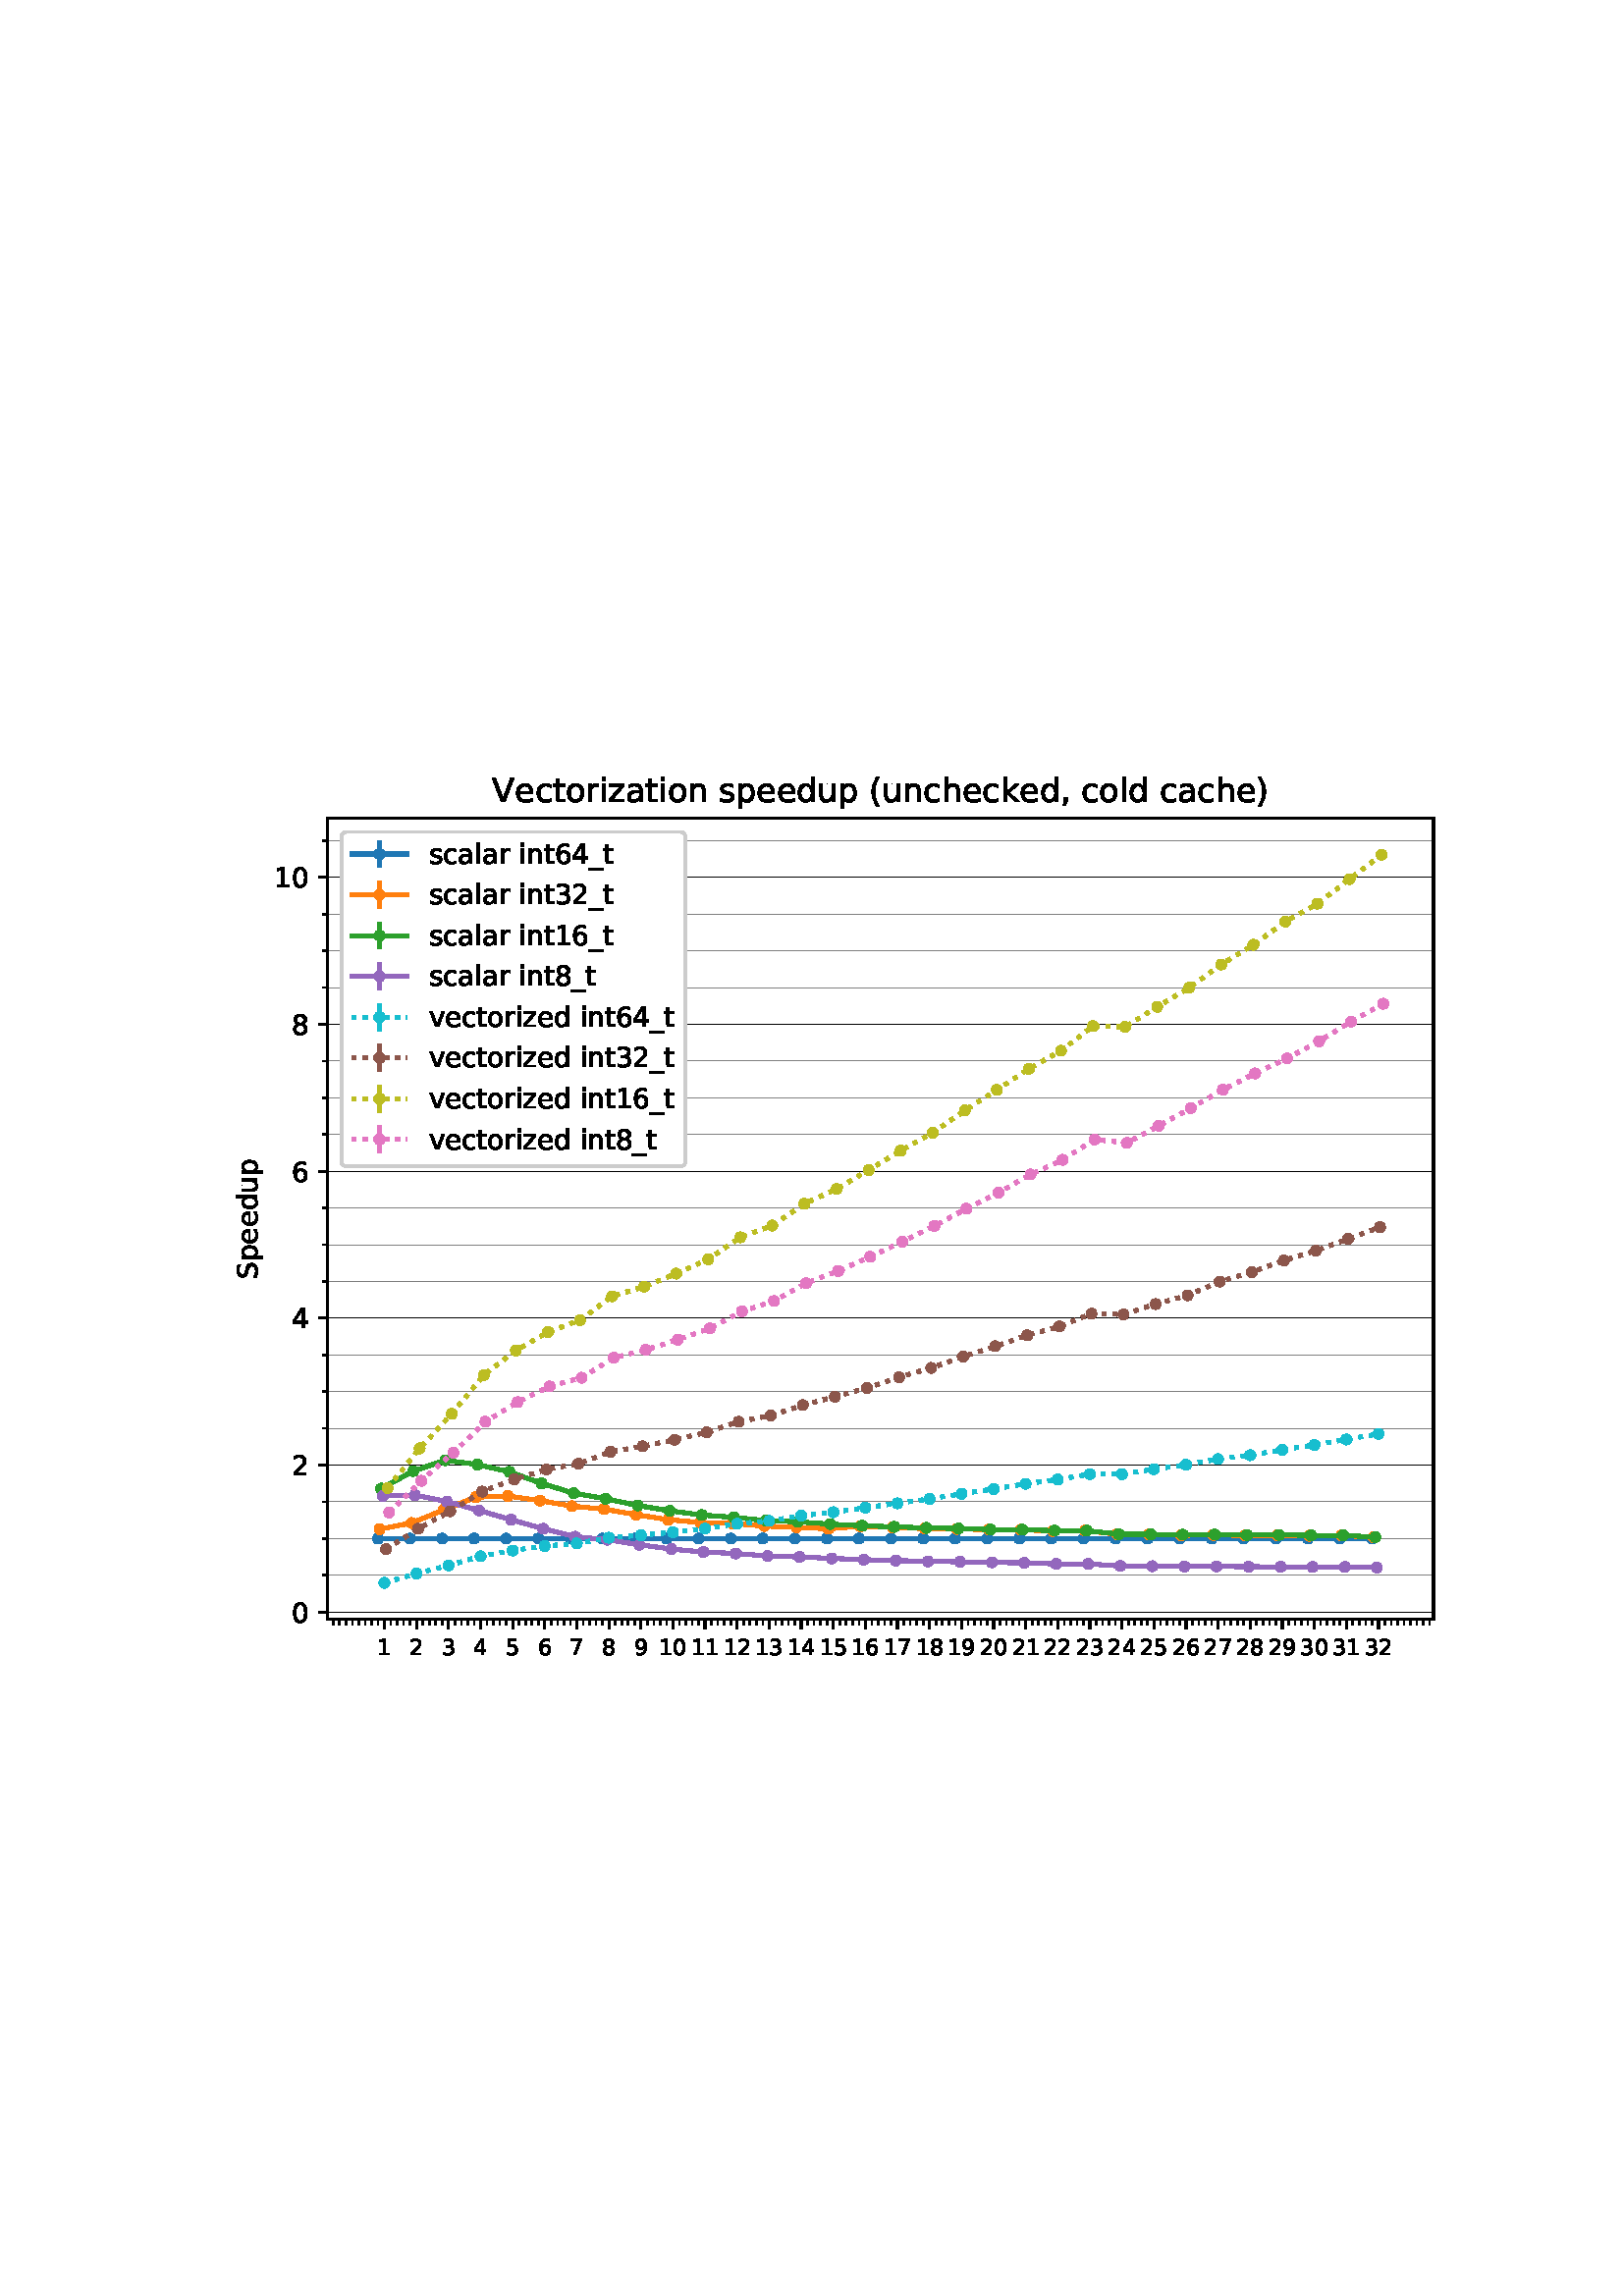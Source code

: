 %!PS-Adobe-3.0 EPSF-3.0
%%Orientation: portrait
%%BoundingBox: 75.6 223.2 536.4 568.8
%%EndComments
%%BeginProlog
/mpldict 8 dict def
mpldict begin
/m { moveto } bind def
/l { lineto } bind def
/r { rlineto } bind def
/c { curveto } bind def
/cl { closepath } bind def
/box {
m
1 index 0 r
0 exch r
neg 0 r
cl
} bind def
/clipbox {
box
clip
newpath
} bind def
%!PS-Adobe-3.0 Resource-Font
%%Copyright: Copyright (c) 2003 by Bitstream, Inc. All Rights Reserved. Copyright (c) 2006 by Tavmjong Bah. All Rights Reserved. DejaVu changes are in public domain 
25 dict begin
/_d{bind def}bind def
/_m{moveto}_d
/_l{lineto}_d
/_cl{closepath eofill}_d
/_c{curveto}_d
/_sc{7 -1 roll{setcachedevice}{pop pop pop pop pop pop}ifelse}_d
/_e{exec}_d
/FontName /DejaVuSans def
/PaintType 0 def
/FontMatrix[.001 0 0 .001 0 0]def
/FontBBox[-1021 -463 1793 1232]def
/FontType 3 def
/Encoding [ /space /parenleft /parenright /comma /zero /one /two /three /four /five /six /seven /eight /nine /S /V /underscore /a /c /d /e /h /i /k /l /n /o /p /r /s /t /u /v /z ] def
/FontInfo 10 dict dup begin
/FamilyName (DejaVu Sans) def
/FullName (DejaVu Sans) def
/Notice (Copyright (c) 2003 by Bitstream, Inc. All Rights Reserved. Copyright (c) 2006 by Tavmjong Bah. All Rights Reserved. DejaVu changes are in public domain ) def
/Weight (Book) def
/Version (Version 2.35) def
/ItalicAngle 0.0 def
/isFixedPitch false def
/UnderlinePosition -130 def
/UnderlineThickness 90 def
end readonly def
/CharStrings 35 dict dup begin
/.notdef 0 def
/space{318 0 0 0 0 0 _sc
}_d
/parenleft{390 0 86 -131 310 759 _sc
310 759 _m
266 683 234 609 213 536 _c
191 463 181 389 181 314 _c
181 238 191 164 213 91 _c
234 17 266 -56 310 -131 _c
232 -131 _l
183 -54 146 20 122 94 _c
98 168 86 241 86 314 _c
86 386 98 459 122 533 _c
146 607 182 682 232 759 _c
310 759 _l
_cl}_d
/parenright{390 0 80 -131 304 759 _sc
80 759 _m
158 759 _l
206 682 243 607 267 533 _c
291 459 304 386 304 314 _c
304 241 291 168 267 94 _c
243 20 206 -54 158 -131 _c
80 -131 _l
123 -56 155 17 177 91 _c
198 164 209 238 209 314 _c
209 389 198 463 177 536 _c
155 609 123 683 80 759 _c
_cl}_d
/comma{318 0 77 -115 220 124 _sc
117 124 _m
220 124 _l
220 40 _l
140 -115 _l
77 -115 _l
117 40 _l
117 124 _l
_cl}_d
/zero{636 0 66 -13 570 742 _sc
318 664 _m
267 664 229 639 203 589 _c
177 539 165 464 165 364 _c
165 264 177 189 203 139 _c
229 89 267 64 318 64 _c
369 64 407 89 433 139 _c
458 189 471 264 471 364 _c
471 464 458 539 433 589 _c
407 639 369 664 318 664 _c
318 742 _m
399 742 461 709 505 645 _c
548 580 570 486 570 364 _c
570 241 548 147 505 83 _c
461 19 399 -13 318 -13 _c
236 -13 173 19 130 83 _c
87 147 66 241 66 364 _c
66 486 87 580 130 645 _c
173 709 236 742 318 742 _c
_cl}_d
/one{636 0 110 0 544 729 _sc
124 83 _m
285 83 _l
285 639 _l
110 604 _l
110 694 _l
284 729 _l
383 729 _l
383 83 _l
544 83 _l
544 0 _l
124 0 _l
124 83 _l
_cl}_d
/two{{636 0 73 0 536 742 _sc
192 83 _m
536 83 _l
536 0 _l
73 0 _l
73 83 _l
110 121 161 173 226 239 _c
290 304 331 346 348 365 _c
380 400 402 430 414 455 _c
426 479 433 504 433 528 _c
433 566 419 598 392 622 _c
365 646 330 659 286 659 _c
255 659 222 653 188 643 _c
154 632 117 616 78 594 _c
78 694 _l
118 710 155 722 189 730 _c
223 738 255 742 284 742 _c
}_e{359 742 419 723 464 685 _c
509 647 532 597 532 534 _c
532 504 526 475 515 449 _c
504 422 484 390 454 354 _c
446 344 420 317 376 272 _c
332 227 271 164 192 83 _c
_cl}_e}_d
/three{{636 0 76 -13 556 742 _sc
406 393 _m
453 383 490 362 516 330 _c
542 298 556 258 556 212 _c
556 140 531 84 482 45 _c
432 6 362 -13 271 -13 _c
240 -13 208 -10 176 -4 _c
144 1 110 10 76 22 _c
76 117 _l
103 101 133 89 166 81 _c
198 73 232 69 268 69 _c
330 69 377 81 409 105 _c
441 129 458 165 458 212 _c
458 254 443 288 413 312 _c
383 336 341 349 287 349 _c
}_e{202 349 _l
202 430 _l
291 430 _l
339 430 376 439 402 459 _c
428 478 441 506 441 543 _c
441 580 427 609 401 629 _c
374 649 336 659 287 659 _c
260 659 231 656 200 650 _c
169 644 135 635 98 623 _c
98 711 _l
135 721 170 729 203 734 _c
235 739 266 742 296 742 _c
370 742 429 725 473 691 _c
517 657 539 611 539 553 _c
539 513 527 479 504 451 _c
481 423 448 403 406 393 _c
_cl}_e}_d
/four{636 0 49 0 580 729 _sc
378 643 _m
129 254 _l
378 254 _l
378 643 _l
352 729 _m
476 729 _l
476 254 _l
580 254 _l
580 172 _l
476 172 _l
476 0 _l
378 0 _l
378 172 _l
49 172 _l
49 267 _l
352 729 _l
_cl}_d
/five{{636 0 77 -13 549 729 _sc
108 729 _m
495 729 _l
495 646 _l
198 646 _l
198 467 _l
212 472 227 476 241 478 _c
255 480 270 482 284 482 _c
365 482 429 459 477 415 _c
525 370 549 310 549 234 _c
549 155 524 94 475 51 _c
426 8 357 -13 269 -13 _c
238 -13 207 -10 175 -6 _c
143 -1 111 6 77 17 _c
77 116 _l
106 100 136 88 168 80 _c
199 72 232 69 267 69 _c
}_e{323 69 368 83 401 113 _c
433 143 450 183 450 234 _c
450 284 433 324 401 354 _c
368 384 323 399 267 399 _c
241 399 214 396 188 390 _c
162 384 135 375 108 363 _c
108 729 _l
_cl}_e}_d
/six{{636 0 70 -13 573 742 _sc
330 404 _m
286 404 251 388 225 358 _c
199 328 186 286 186 234 _c
186 181 199 139 225 109 _c
251 79 286 64 330 64 _c
374 64 409 79 435 109 _c
461 139 474 181 474 234 _c
474 286 461 328 435 358 _c
409 388 374 404 330 404 _c
526 713 _m
526 623 _l
501 635 476 644 451 650 _c
425 656 400 659 376 659 _c
310 659 260 637 226 593 _c
}_e{192 549 172 482 168 394 _c
187 422 211 444 240 459 _c
269 474 301 482 336 482 _c
409 482 467 459 509 415 _c
551 371 573 310 573 234 _c
573 159 550 99 506 54 _c
462 9 403 -13 330 -13 _c
246 -13 181 19 137 83 _c
92 147 70 241 70 364 _c
70 479 97 571 152 639 _c
206 707 280 742 372 742 _c
396 742 421 739 447 735 _c
472 730 498 723 526 713 _c
_cl}_e}_d
/seven{636 0 82 0 551 729 _sc
82 729 _m
551 729 _l
551 687 _l
286 0 _l
183 0 _l
432 646 _l
82 646 _l
82 729 _l
_cl}_d
/eight{{636 0 68 -13 568 742 _sc
318 346 _m
271 346 234 333 207 308 _c
180 283 167 249 167 205 _c
167 161 180 126 207 101 _c
234 76 271 64 318 64 _c
364 64 401 76 428 102 _c
455 127 469 161 469 205 _c
469 249 455 283 429 308 _c
402 333 365 346 318 346 _c
219 388 _m
177 398 144 418 120 447 _c
96 476 85 511 85 553 _c
85 611 105 657 147 691 _c
188 725 245 742 318 742 _c
}_e{390 742 447 725 489 691 _c
530 657 551 611 551 553 _c
551 511 539 476 515 447 _c
491 418 459 398 417 388 _c
464 377 501 355 528 323 _c
554 291 568 251 568 205 _c
568 134 546 80 503 43 _c
459 5 398 -13 318 -13 _c
237 -13 175 5 132 43 _c
89 80 68 134 68 205 _c
68 251 81 291 108 323 _c
134 355 171 377 219 388 _c
183 544 _m
183 506 194 476 218 455 _c
}_e{242 434 275 424 318 424 _c
360 424 393 434 417 455 _c
441 476 453 506 453 544 _c
453 582 441 611 417 632 _c
393 653 360 664 318 664 _c
275 664 242 653 218 632 _c
194 611 183 582 183 544 _c
_cl}_e}_d
/nine{{636 0 63 -13 566 742 _sc
110 15 _m
110 105 _l
134 93 159 84 185 78 _c
210 72 235 69 260 69 _c
324 69 374 90 408 134 _c
442 178 462 244 468 334 _c
448 306 424 284 396 269 _c
367 254 335 247 300 247 _c
226 247 168 269 126 313 _c
84 357 63 417 63 494 _c
63 568 85 628 129 674 _c
173 719 232 742 306 742 _c
390 742 455 709 499 645 _c
543 580 566 486 566 364 _c
}_e{566 248 538 157 484 89 _c
429 21 356 -13 264 -13 _c
239 -13 214 -10 189 -6 _c
163 -2 137 5 110 15 _c
306 324 _m
350 324 385 339 411 369 _c
437 399 450 441 450 494 _c
450 546 437 588 411 618 _c
385 648 350 664 306 664 _c
262 664 227 648 201 618 _c
175 588 162 546 162 494 _c
162 441 175 399 201 369 _c
227 339 262 324 306 324 _c
_cl}_e}_d
/S{{635 0 66 -13 579 742 _sc
535 705 _m
535 609 _l
497 627 462 640 429 649 _c
395 657 363 662 333 662 _c
279 662 237 651 208 631 _c
179 610 165 580 165 542 _c
165 510 174 485 194 469 _c
213 452 250 439 304 429 _c
364 417 _l
437 403 491 378 526 343 _c
561 307 579 260 579 201 _c
579 130 555 77 508 41 _c
460 5 391 -13 300 -13 _c
265 -13 228 -9 189 -2 _c
}_e{150 5 110 16 69 32 _c
69 134 _l
109 111 148 94 186 83 _c
224 71 262 66 300 66 _c
356 66 399 77 430 99 _c
460 121 476 152 476 194 _c
476 230 465 258 443 278 _c
421 298 385 313 335 323 _c
275 335 _l
201 349 148 372 115 404 _c
82 435 66 478 66 534 _c
66 598 88 649 134 686 _c
179 723 242 742 322 742 _c
356 742 390 739 426 733 _c
461 727 497 717 535 705 _c
}_e{_cl}_e}_d
/V{684 0 8 0 676 729 _sc
286 0 _m
8 729 _l
111 729 _l
342 115 _l
573 729 _l
676 729 _l
398 0 _l
286 0 _l
_cl}_d
/underscore{500 0 -9 -235 510 -165 _sc
510 -165 _m
510 -235 _l
-9 -235 _l
-9 -165 _l
510 -165 _l
_cl}_d
/a{{613 0 60 -13 522 560 _sc
343 275 _m
270 275 220 266 192 250 _c
164 233 150 205 150 165 _c
150 133 160 107 181 89 _c
202 70 231 61 267 61 _c
317 61 357 78 387 114 _c
417 149 432 196 432 255 _c
432 275 _l
343 275 _l
522 312 _m
522 0 _l
432 0 _l
432 83 _l
411 49 385 25 355 10 _c
325 -5 287 -13 243 -13 _c
187 -13 142 2 109 33 _c
76 64 60 106 60 159 _c
}_e{60 220 80 266 122 298 _c
163 329 224 345 306 345 _c
432 345 _l
432 354 _l
432 395 418 427 391 450 _c
364 472 326 484 277 484 _c
245 484 215 480 185 472 _c
155 464 127 453 100 439 _c
100 522 _l
132 534 164 544 195 550 _c
226 556 256 560 286 560 _c
365 560 424 539 463 498 _c
502 457 522 395 522 312 _c
_cl}_e}_d
/c{{550 0 55 -13 488 560 _sc
488 526 _m
488 442 _l
462 456 437 466 411 473 _c
385 480 360 484 334 484 _c
276 484 230 465 198 428 _c
166 391 150 339 150 273 _c
150 206 166 154 198 117 _c
230 80 276 62 334 62 _c
360 62 385 65 411 72 _c
437 79 462 90 488 104 _c
488 21 _l
462 9 436 0 410 -5 _c
383 -10 354 -13 324 -13 _c
242 -13 176 12 128 64 _c
}_e{79 115 55 185 55 273 _c
55 362 79 432 128 483 _c
177 534 244 560 330 560 _c
358 560 385 557 411 551 _c
437 545 463 537 488 526 _c
_cl}_e}_d
/d{{635 0 55 -13 544 760 _sc
454 464 _m
454 760 _l
544 760 _l
544 0 _l
454 0 _l
454 82 _l
435 49 411 25 382 10 _c
353 -5 319 -13 279 -13 _c
213 -13 159 13 117 65 _c
75 117 55 187 55 273 _c
55 359 75 428 117 481 _c
159 533 213 560 279 560 _c
319 560 353 552 382 536 _c
411 520 435 496 454 464 _c
148 273 _m
148 207 161 155 188 117 _c
215 79 253 61 301 61 _c
}_e{348 61 385 79 413 117 _c
440 155 454 207 454 273 _c
454 339 440 390 413 428 _c
385 466 348 485 301 485 _c
253 485 215 466 188 428 _c
161 390 148 339 148 273 _c
_cl}_e}_d
/e{{615 0 55 -13 562 560 _sc
562 296 _m
562 252 _l
149 252 _l
153 190 171 142 205 110 _c
238 78 284 62 344 62 _c
378 62 412 66 444 74 _c
476 82 509 95 541 113 _c
541 28 _l
509 14 476 3 442 -3 _c
408 -9 373 -13 339 -13 _c
251 -13 182 12 131 62 _c
80 112 55 181 55 268 _c
55 357 79 428 127 481 _c
175 533 241 560 323 560 _c
397 560 455 536 498 489 _c
}_e{540 441 562 377 562 296 _c
472 322 _m
471 371 457 410 431 440 _c
404 469 368 484 324 484 _c
274 484 234 469 204 441 _c
174 413 156 373 152 322 _c
472 322 _l
_cl}_e}_d
/h{634 0 91 0 549 760 _sc
549 330 _m
549 0 _l
459 0 _l
459 327 _l
459 379 448 417 428 443 _c
408 469 378 482 338 482 _c
289 482 251 466 223 435 _c
195 404 181 362 181 309 _c
181 0 _l
91 0 _l
91 760 _l
181 760 _l
181 462 _l
202 494 227 519 257 535 _c
286 551 320 560 358 560 _c
420 560 468 540 500 501 _c
532 462 549 405 549 330 _c
_cl}_d
/i{278 0 94 0 184 760 _sc
94 547 _m
184 547 _l
184 0 _l
94 0 _l
94 547 _l
94 760 _m
184 760 _l
184 646 _l
94 646 _l
94 760 _l
_cl}_d
/k{579 0 91 0 576 760 _sc
91 760 _m
181 760 _l
181 311 _l
449 547 _l
564 547 _l
274 291 _l
576 0 _l
459 0 _l
181 267 _l
181 0 _l
91 0 _l
91 760 _l
_cl}_d
/l{278 0 94 0 184 760 _sc
94 760 _m
184 760 _l
184 0 _l
94 0 _l
94 760 _l
_cl}_d
/n{634 0 91 0 549 560 _sc
549 330 _m
549 0 _l
459 0 _l
459 327 _l
459 379 448 417 428 443 _c
408 469 378 482 338 482 _c
289 482 251 466 223 435 _c
195 404 181 362 181 309 _c
181 0 _l
91 0 _l
91 547 _l
181 547 _l
181 462 _l
202 494 227 519 257 535 _c
286 551 320 560 358 560 _c
420 560 468 540 500 501 _c
532 462 549 405 549 330 _c
_cl}_d
/o{612 0 55 -13 557 560 _sc
306 484 _m
258 484 220 465 192 427 _c
164 389 150 338 150 273 _c
150 207 163 156 191 118 _c
219 80 257 62 306 62 _c
354 62 392 80 420 118 _c
448 156 462 207 462 273 _c
462 337 448 389 420 427 _c
392 465 354 484 306 484 _c
306 560 _m
384 560 445 534 490 484 _c
534 433 557 363 557 273 _c
557 183 534 113 490 63 _c
445 12 384 -13 306 -13 _c
227 -13 165 12 121 63 _c
77 113 55 183 55 273 _c
55 363 77 433 121 484 _c
165 534 227 560 306 560 _c
_cl}_d
/p{{635 0 91 -207 580 560 _sc
181 82 _m
181 -207 _l
91 -207 _l
91 547 _l
181 547 _l
181 464 _l
199 496 223 520 252 536 _c
281 552 316 560 356 560 _c
422 560 476 533 518 481 _c
559 428 580 359 580 273 _c
580 187 559 117 518 65 _c
476 13 422 -13 356 -13 _c
316 -13 281 -5 252 10 _c
223 25 199 49 181 82 _c
487 273 _m
487 339 473 390 446 428 _c
418 466 381 485 334 485 _c
}_e{286 485 249 466 222 428 _c
194 390 181 339 181 273 _c
181 207 194 155 222 117 _c
249 79 286 61 334 61 _c
381 61 418 79 446 117 _c
473 155 487 207 487 273 _c
_cl}_e}_d
/r{411 0 91 0 411 560 _sc
411 463 _m
401 469 390 473 378 476 _c
366 478 353 480 339 480 _c
288 480 249 463 222 430 _c
194 397 181 350 181 288 _c
181 0 _l
91 0 _l
91 547 _l
181 547 _l
181 462 _l
199 495 224 520 254 536 _c
284 552 321 560 365 560 _c
371 560 378 559 386 559 _c
393 558 401 557 411 555 _c
411 463 _l
_cl}_d
/s{{521 0 54 -13 472 560 _sc
443 531 _m
443 446 _l
417 458 391 468 364 475 _c
336 481 308 485 279 485 _c
234 485 200 478 178 464 _c
156 450 145 430 145 403 _c
145 382 153 366 169 354 _c
185 342 217 330 265 320 _c
296 313 _l
360 299 405 279 432 255 _c
458 230 472 195 472 151 _c
472 100 452 60 412 31 _c
372 1 316 -13 246 -13 _c
216 -13 186 -10 154 -5 _c
}_e{122 0 89 8 54 20 _c
54 113 _l
87 95 120 82 152 74 _c
184 65 216 61 248 61 _c
290 61 323 68 346 82 _c
368 96 380 117 380 144 _c
380 168 371 187 355 200 _c
339 213 303 226 247 238 _c
216 245 _l
160 257 119 275 95 299 _c
70 323 58 356 58 399 _c
58 450 76 490 112 518 _c
148 546 200 560 268 560 _c
301 560 332 557 362 552 _c
391 547 418 540 443 531 _c
}_e{_cl}_e}_d
/t{392 0 27 0 368 702 _sc
183 702 _m
183 547 _l
368 547 _l
368 477 _l
183 477 _l
183 180 _l
183 135 189 106 201 94 _c
213 81 238 75 276 75 _c
368 75 _l
368 0 _l
276 0 _l
206 0 158 13 132 39 _c
106 65 93 112 93 180 _c
93 477 _l
27 477 _l
27 547 _l
93 547 _l
93 702 _l
183 702 _l
_cl}_d
/u{634 0 85 -13 543 560 _sc
85 216 _m
85 547 _l
175 547 _l
175 219 _l
175 167 185 129 205 103 _c
225 77 255 64 296 64 _c
344 64 383 79 411 110 _c
439 141 453 183 453 237 _c
453 547 _l
543 547 _l
543 0 _l
453 0 _l
453 84 _l
431 50 405 26 377 10 _c
348 -5 315 -13 277 -13 _c
214 -13 166 6 134 45 _c
101 83 85 140 85 216 _c
311 560 _m
311 560 _l
_cl}_d
/v{592 0 30 0 562 547 _sc
30 547 _m
125 547 _l
296 88 _l
467 547 _l
562 547 _l
357 0 _l
235 0 _l
30 547 _l
_cl}_d
/z{525 0 43 0 482 547 _sc
55 547 _m
482 547 _l
482 465 _l
144 72 _l
482 72 _l
482 0 _l
43 0 _l
43 82 _l
381 475 _l
55 475 _l
55 547 _l
_cl}_d
end readonly def

/BuildGlyph
 {exch begin
 CharStrings exch
 2 copy known not{pop /.notdef}if
 true 3 1 roll get exec
 end}_d

/BuildChar {
 1 index /Encoding get exch get
 1 index /BuildGlyph get exec
}_d

FontName currentdict end definefont pop
end
%%EndProlog
mpldict begin
75.6 223.2 translate
460.8 345.6 0 0 clipbox
gsave
0 0 m
460.8 0 l
460.8 345.6 l
0 345.6 l
cl
1.000 setgray
fill
grestore
gsave
44.57 25 m
450 25 l
450 318.72 l
44.57 318.72 l
cl
1.000 setgray
fill
grestore
0.800 setlinewidth
1 setlinejoin
0 setlinecap
[] 0 setdash
0.000 setgray
gsave
/o {
gsave
newpath
translate
0.8 setlinewidth
1 setlinejoin
0 setlinecap
0 0 m
0 -3.5 l

gsave
0.000 setgray
fill
grestore
stroke
grestore
} bind def
65.35 25 o
grestore
/DejaVuSans findfont
8.000 scalefont
setfont
gsave
60.256 11.922 translate
0.0 rotate
0.0 0.0 m /space glyphshow
2.543 0.0 m /one glyphshow
7.633 0.0 m /space glyphshow
grestore
gsave
/o {
gsave
newpath
translate
0.8 setlinewidth
1 setlinejoin
0 setlinecap
0 0 m
0 -3.5 l

gsave
0.000 setgray
fill
grestore
stroke
grestore
} bind def
77.107 25 o
grestore
gsave
72.013 11.922 translate
0.0 rotate
0.0 0.0 m /space glyphshow
2.543 0.0 m /two glyphshow
7.633 0.0 m /space glyphshow
grestore
gsave
/o {
gsave
newpath
translate
0.8 setlinewidth
1 setlinejoin
0 setlinecap
0 0 m
0 -3.5 l

gsave
0.000 setgray
fill
grestore
stroke
grestore
} bind def
88.863 25 o
grestore
gsave
83.77 11.922 translate
0.0 rotate
0.0 0.0 m /space glyphshow
2.543 0.0 m /three glyphshow
7.633 0.0 m /space glyphshow
grestore
gsave
/o {
gsave
newpath
translate
0.8 setlinewidth
1 setlinejoin
0 setlinecap
0 0 m
0 -3.5 l

gsave
0.000 setgray
fill
grestore
stroke
grestore
} bind def
100.62 25 o
grestore
gsave
95.526 11.922 translate
0.0 rotate
0.0 0.0 m /space glyphshow
2.543 0.0 m /four glyphshow
7.633 0.0 m /space glyphshow
grestore
gsave
/o {
gsave
newpath
translate
0.8 setlinewidth
1 setlinejoin
0 setlinecap
0 0 m
0 -3.5 l

gsave
0.000 setgray
fill
grestore
stroke
grestore
} bind def
112.377 25 o
grestore
gsave
107.283 11.922 translate
0.0 rotate
0.0 0.0 m /space glyphshow
2.543 0.0 m /five glyphshow
7.633 0.0 m /space glyphshow
grestore
gsave
/o {
gsave
newpath
translate
0.8 setlinewidth
1 setlinejoin
0 setlinecap
0 0 m
0 -3.5 l

gsave
0.000 setgray
fill
grestore
stroke
grestore
} bind def
124.134 25 o
grestore
gsave
119.04 11.922 translate
0.0 rotate
0.0 0.0 m /space glyphshow
2.543 0.0 m /six glyphshow
7.633 0.0 m /space glyphshow
grestore
gsave
/o {
gsave
newpath
translate
0.8 setlinewidth
1 setlinejoin
0 setlinecap
0 0 m
0 -3.5 l

gsave
0.000 setgray
fill
grestore
stroke
grestore
} bind def
135.89 25 o
grestore
gsave
130.796 11.922 translate
0.0 rotate
0.0 0.0 m /space glyphshow
2.543 0.0 m /seven glyphshow
7.633 0.0 m /space glyphshow
grestore
gsave
/o {
gsave
newpath
translate
0.8 setlinewidth
1 setlinejoin
0 setlinecap
0 0 m
0 -3.5 l

gsave
0.000 setgray
fill
grestore
stroke
grestore
} bind def
147.647 25 o
grestore
gsave
142.553 11.922 translate
0.0 rotate
0.0 0.0 m /space glyphshow
2.543 0.0 m /eight glyphshow
7.633 0.0 m /space glyphshow
grestore
gsave
/o {
gsave
newpath
translate
0.8 setlinewidth
1 setlinejoin
0 setlinecap
0 0 m
0 -3.5 l

gsave
0.000 setgray
fill
grestore
stroke
grestore
} bind def
159.404 25 o
grestore
gsave
154.31 11.922 translate
0.0 rotate
0.0 0.0 m /space glyphshow
2.543 0.0 m /nine glyphshow
7.633 0.0 m /space glyphshow
grestore
gsave
/o {
gsave
newpath
translate
0.8 setlinewidth
1 setlinejoin
0 setlinecap
0 0 m
0 -3.5 l

gsave
0.000 setgray
fill
grestore
stroke
grestore
} bind def
171.16 25 o
grestore
gsave
163.52 11.922 translate
0.0 rotate
0.0 0.0 m /space glyphshow
2.543 0.0 m /one glyphshow
7.633 0.0 m /zero glyphshow
12.723 0.0 m /space glyphshow
grestore
gsave
/o {
gsave
newpath
translate
0.8 setlinewidth
1 setlinejoin
0 setlinecap
0 0 m
0 -3.5 l

gsave
0.000 setgray
fill
grestore
stroke
grestore
} bind def
182.917 25 o
grestore
gsave
175.276 11.922 translate
0.0 rotate
0.0 0.0 m /space glyphshow
2.543 0.0 m /one glyphshow
7.633 0.0 m /one glyphshow
12.723 0.0 m /space glyphshow
grestore
gsave
/o {
gsave
newpath
translate
0.8 setlinewidth
1 setlinejoin
0 setlinecap
0 0 m
0 -3.5 l

gsave
0.000 setgray
fill
grestore
stroke
grestore
} bind def
194.674 25 o
grestore
gsave
187.033 11.922 translate
0.0 rotate
0.0 0.0 m /space glyphshow
2.543 0.0 m /one glyphshow
7.633 0.0 m /two glyphshow
12.723 0.0 m /space glyphshow
grestore
gsave
/o {
gsave
newpath
translate
0.8 setlinewidth
1 setlinejoin
0 setlinecap
0 0 m
0 -3.5 l

gsave
0.000 setgray
fill
grestore
stroke
grestore
} bind def
206.43 25 o
grestore
gsave
198.79 11.922 translate
0.0 rotate
0.0 0.0 m /space glyphshow
2.543 0.0 m /one glyphshow
7.633 0.0 m /three glyphshow
12.723 0.0 m /space glyphshow
grestore
gsave
/o {
gsave
newpath
translate
0.8 setlinewidth
1 setlinejoin
0 setlinecap
0 0 m
0 -3.5 l

gsave
0.000 setgray
fill
grestore
stroke
grestore
} bind def
218.187 25 o
grestore
gsave
210.547 11.922 translate
0.0 rotate
0.0 0.0 m /space glyphshow
2.543 0.0 m /one glyphshow
7.633 0.0 m /four glyphshow
12.723 0.0 m /space glyphshow
grestore
gsave
/o {
gsave
newpath
translate
0.8 setlinewidth
1 setlinejoin
0 setlinecap
0 0 m
0 -3.5 l

gsave
0.000 setgray
fill
grestore
stroke
grestore
} bind def
229.944 25 o
grestore
gsave
222.303 11.922 translate
0.0 rotate
0.0 0.0 m /space glyphshow
2.543 0.0 m /one glyphshow
7.633 0.0 m /five glyphshow
12.723 0.0 m /space glyphshow
grestore
gsave
/o {
gsave
newpath
translate
0.8 setlinewidth
1 setlinejoin
0 setlinecap
0 0 m
0 -3.5 l

gsave
0.000 setgray
fill
grestore
stroke
grestore
} bind def
241.701 25 o
grestore
gsave
234.06 11.922 translate
0.0 rotate
0.0 0.0 m /space glyphshow
2.543 0.0 m /one glyphshow
7.633 0.0 m /six glyphshow
12.723 0.0 m /space glyphshow
grestore
gsave
/o {
gsave
newpath
translate
0.8 setlinewidth
1 setlinejoin
0 setlinecap
0 0 m
0 -3.5 l

gsave
0.000 setgray
fill
grestore
stroke
grestore
} bind def
253.457 25 o
grestore
gsave
245.817 11.922 translate
0.0 rotate
0.0 0.0 m /space glyphshow
2.543 0.0 m /one glyphshow
7.633 0.0 m /seven glyphshow
12.723 0.0 m /space glyphshow
grestore
gsave
/o {
gsave
newpath
translate
0.8 setlinewidth
1 setlinejoin
0 setlinecap
0 0 m
0 -3.5 l

gsave
0.000 setgray
fill
grestore
stroke
grestore
} bind def
265.214 25 o
grestore
gsave
257.573 11.922 translate
0.0 rotate
0.0 0.0 m /space glyphshow
2.543 0.0 m /one glyphshow
7.633 0.0 m /eight glyphshow
12.723 0.0 m /space glyphshow
grestore
gsave
/o {
gsave
newpath
translate
0.8 setlinewidth
1 setlinejoin
0 setlinecap
0 0 m
0 -3.5 l

gsave
0.000 setgray
fill
grestore
stroke
grestore
} bind def
276.971 25 o
grestore
gsave
269.33 11.922 translate
0.0 rotate
0.0 0.0 m /space glyphshow
2.543 0.0 m /one glyphshow
7.633 0.0 m /nine glyphshow
12.723 0.0 m /space glyphshow
grestore
gsave
/o {
gsave
newpath
translate
0.8 setlinewidth
1 setlinejoin
0 setlinecap
0 0 m
0 -3.5 l

gsave
0.000 setgray
fill
grestore
stroke
grestore
} bind def
288.727 25 o
grestore
gsave
281.087 11.922 translate
0.0 rotate
0.0 0.0 m /space glyphshow
2.543 0.0 m /two glyphshow
7.633 0.0 m /zero glyphshow
12.723 0.0 m /space glyphshow
grestore
gsave
/o {
gsave
newpath
translate
0.8 setlinewidth
1 setlinejoin
0 setlinecap
0 0 m
0 -3.5 l

gsave
0.000 setgray
fill
grestore
stroke
grestore
} bind def
300.484 25 o
grestore
gsave
292.843 11.922 translate
0.0 rotate
0.0 0.0 m /space glyphshow
2.543 0.0 m /two glyphshow
7.633 0.0 m /one glyphshow
12.723 0.0 m /space glyphshow
grestore
gsave
/o {
gsave
newpath
translate
0.8 setlinewidth
1 setlinejoin
0 setlinecap
0 0 m
0 -3.5 l

gsave
0.000 setgray
fill
grestore
stroke
grestore
} bind def
312.241 25 o
grestore
gsave
304.6 11.922 translate
0.0 rotate
0.0 0.0 m /space glyphshow
2.543 0.0 m /two glyphshow
7.633 0.0 m /two glyphshow
12.723 0.0 m /space glyphshow
grestore
gsave
/o {
gsave
newpath
translate
0.8 setlinewidth
1 setlinejoin
0 setlinecap
0 0 m
0 -3.5 l

gsave
0.000 setgray
fill
grestore
stroke
grestore
} bind def
323.998 25 o
grestore
gsave
316.357 11.922 translate
0.0 rotate
0.0 0.0 m /space glyphshow
2.543 0.0 m /two glyphshow
7.633 0.0 m /three glyphshow
12.723 0.0 m /space glyphshow
grestore
gsave
/o {
gsave
newpath
translate
0.8 setlinewidth
1 setlinejoin
0 setlinecap
0 0 m
0 -3.5 l

gsave
0.000 setgray
fill
grestore
stroke
grestore
} bind def
335.754 25 o
grestore
gsave
328.114 11.922 translate
0.0 rotate
0.0 0.0 m /space glyphshow
2.543 0.0 m /two glyphshow
7.633 0.0 m /four glyphshow
12.723 0.0 m /space glyphshow
grestore
gsave
/o {
gsave
newpath
translate
0.8 setlinewidth
1 setlinejoin
0 setlinecap
0 0 m
0 -3.5 l

gsave
0.000 setgray
fill
grestore
stroke
grestore
} bind def
347.511 25 o
grestore
gsave
339.87 11.922 translate
0.0 rotate
0.0 0.0 m /space glyphshow
2.543 0.0 m /two glyphshow
7.633 0.0 m /five glyphshow
12.723 0.0 m /space glyphshow
grestore
gsave
/o {
gsave
newpath
translate
0.8 setlinewidth
1 setlinejoin
0 setlinecap
0 0 m
0 -3.5 l

gsave
0.000 setgray
fill
grestore
stroke
grestore
} bind def
359.268 25 o
grestore
gsave
351.627 11.922 translate
0.0 rotate
0.0 0.0 m /space glyphshow
2.543 0.0 m /two glyphshow
7.633 0.0 m /six glyphshow
12.723 0.0 m /space glyphshow
grestore
gsave
/o {
gsave
newpath
translate
0.8 setlinewidth
1 setlinejoin
0 setlinecap
0 0 m
0 -3.5 l

gsave
0.000 setgray
fill
grestore
stroke
grestore
} bind def
371.024 25 o
grestore
gsave
363.384 11.922 translate
0.0 rotate
0.0 0.0 m /space glyphshow
2.543 0.0 m /two glyphshow
7.633 0.0 m /seven glyphshow
12.723 0.0 m /space glyphshow
grestore
gsave
/o {
gsave
newpath
translate
0.8 setlinewidth
1 setlinejoin
0 setlinecap
0 0 m
0 -3.5 l

gsave
0.000 setgray
fill
grestore
stroke
grestore
} bind def
382.781 25 o
grestore
gsave
375.14 11.922 translate
0.0 rotate
0.0 0.0 m /space glyphshow
2.543 0.0 m /two glyphshow
7.633 0.0 m /eight glyphshow
12.723 0.0 m /space glyphshow
grestore
gsave
/o {
gsave
newpath
translate
0.8 setlinewidth
1 setlinejoin
0 setlinecap
0 0 m
0 -3.5 l

gsave
0.000 setgray
fill
grestore
stroke
grestore
} bind def
394.538 25 o
grestore
gsave
386.897 11.922 translate
0.0 rotate
0.0 0.0 m /space glyphshow
2.543 0.0 m /two glyphshow
7.633 0.0 m /nine glyphshow
12.723 0.0 m /space glyphshow
grestore
gsave
/o {
gsave
newpath
translate
0.8 setlinewidth
1 setlinejoin
0 setlinecap
0 0 m
0 -3.5 l

gsave
0.000 setgray
fill
grestore
stroke
grestore
} bind def
406.294 25 o
grestore
gsave
398.654 11.922 translate
0.0 rotate
0.0 0.0 m /space glyphshow
2.543 0.0 m /three glyphshow
7.633 0.0 m /zero glyphshow
12.723 0.0 m /space glyphshow
grestore
gsave
/o {
gsave
newpath
translate
0.8 setlinewidth
1 setlinejoin
0 setlinecap
0 0 m
0 -3.5 l

gsave
0.000 setgray
fill
grestore
stroke
grestore
} bind def
418.051 25 o
grestore
gsave
410.411 11.922 translate
0.0 rotate
0.0 0.0 m /space glyphshow
2.543 0.0 m /three glyphshow
7.633 0.0 m /one glyphshow
12.723 0.0 m /space glyphshow
grestore
gsave
/o {
gsave
newpath
translate
0.8 setlinewidth
1 setlinejoin
0 setlinecap
0 0 m
0 -3.5 l

gsave
0.000 setgray
fill
grestore
stroke
grestore
} bind def
429.808 25 o
grestore
gsave
422.167 11.922 translate
0.0 rotate
0.0 0.0 m /space glyphshow
2.543 0.0 m /three glyphshow
7.633 0.0 m /two glyphshow
12.723 0.0 m /space glyphshow
grestore
0.600 setlinewidth
gsave
/o {
gsave
newpath
translate
0.6 setlinewidth
1 setlinejoin
0 setlinecap
0 0 m
0 -2 l

gsave
0.000 setgray
fill
grestore
stroke
grestore
} bind def
46.539 25 o
grestore
gsave
/o {
gsave
newpath
translate
0.6 setlinewidth
1 setlinejoin
0 setlinecap
0 0 m
0 -2 l

gsave
0.000 setgray
fill
grestore
stroke
grestore
} bind def
48.891 25 o
grestore
gsave
/o {
gsave
newpath
translate
0.6 setlinewidth
1 setlinejoin
0 setlinecap
0 0 m
0 -2 l

gsave
0.000 setgray
fill
grestore
stroke
grestore
} bind def
51.242 25 o
grestore
gsave
/o {
gsave
newpath
translate
0.6 setlinewidth
1 setlinejoin
0 setlinecap
0 0 m
0 -2 l

gsave
0.000 setgray
fill
grestore
stroke
grestore
} bind def
53.593 25 o
grestore
gsave
/o {
gsave
newpath
translate
0.6 setlinewidth
1 setlinejoin
0 setlinecap
0 0 m
0 -2 l

gsave
0.000 setgray
fill
grestore
stroke
grestore
} bind def
55.945 25 o
grestore
gsave
/o {
gsave
newpath
translate
0.6 setlinewidth
1 setlinejoin
0 setlinecap
0 0 m
0 -2 l

gsave
0.000 setgray
fill
grestore
stroke
grestore
} bind def
58.296 25 o
grestore
gsave
/o {
gsave
newpath
translate
0.6 setlinewidth
1 setlinejoin
0 setlinecap
0 0 m
0 -2 l

gsave
0.000 setgray
fill
grestore
stroke
grestore
} bind def
60.647 25 o
grestore
gsave
/o {
gsave
newpath
translate
0.6 setlinewidth
1 setlinejoin
0 setlinecap
0 0 m
0 -2 l

gsave
0.000 setgray
fill
grestore
stroke
grestore
} bind def
62.999 25 o
grestore
gsave
/o {
gsave
newpath
translate
0.6 setlinewidth
1 setlinejoin
0 setlinecap
0 0 m
0 -2 l

gsave
0.000 setgray
fill
grestore
stroke
grestore
} bind def
67.701 25 o
grestore
gsave
/o {
gsave
newpath
translate
0.6 setlinewidth
1 setlinejoin
0 setlinecap
0 0 m
0 -2 l

gsave
0.000 setgray
fill
grestore
stroke
grestore
} bind def
70.053 25 o
grestore
gsave
/o {
gsave
newpath
translate
0.6 setlinewidth
1 setlinejoin
0 setlinecap
0 0 m
0 -2 l

gsave
0.000 setgray
fill
grestore
stroke
grestore
} bind def
72.404 25 o
grestore
gsave
/o {
gsave
newpath
translate
0.6 setlinewidth
1 setlinejoin
0 setlinecap
0 0 m
0 -2 l

gsave
0.000 setgray
fill
grestore
stroke
grestore
} bind def
74.755 25 o
grestore
gsave
/o {
gsave
newpath
translate
0.6 setlinewidth
1 setlinejoin
0 setlinecap
0 0 m
0 -2 l

gsave
0.000 setgray
fill
grestore
stroke
grestore
} bind def
79.458 25 o
grestore
gsave
/o {
gsave
newpath
translate
0.6 setlinewidth
1 setlinejoin
0 setlinecap
0 0 m
0 -2 l

gsave
0.000 setgray
fill
grestore
stroke
grestore
} bind def
81.809 25 o
grestore
gsave
/o {
gsave
newpath
translate
0.6 setlinewidth
1 setlinejoin
0 setlinecap
0 0 m
0 -2 l

gsave
0.000 setgray
fill
grestore
stroke
grestore
} bind def
84.161 25 o
grestore
gsave
/o {
gsave
newpath
translate
0.6 setlinewidth
1 setlinejoin
0 setlinecap
0 0 m
0 -2 l

gsave
0.000 setgray
fill
grestore
stroke
grestore
} bind def
86.512 25 o
grestore
gsave
/o {
gsave
newpath
translate
0.6 setlinewidth
1 setlinejoin
0 setlinecap
0 0 m
0 -2 l

gsave
0.000 setgray
fill
grestore
stroke
grestore
} bind def
91.215 25 o
grestore
gsave
/o {
gsave
newpath
translate
0.6 setlinewidth
1 setlinejoin
0 setlinecap
0 0 m
0 -2 l

gsave
0.000 setgray
fill
grestore
stroke
grestore
} bind def
93.566 25 o
grestore
gsave
/o {
gsave
newpath
translate
0.6 setlinewidth
1 setlinejoin
0 setlinecap
0 0 m
0 -2 l

gsave
0.000 setgray
fill
grestore
stroke
grestore
} bind def
95.917 25 o
grestore
gsave
/o {
gsave
newpath
translate
0.6 setlinewidth
1 setlinejoin
0 setlinecap
0 0 m
0 -2 l

gsave
0.000 setgray
fill
grestore
stroke
grestore
} bind def
98.269 25 o
grestore
gsave
/o {
gsave
newpath
translate
0.6 setlinewidth
1 setlinejoin
0 setlinecap
0 0 m
0 -2 l

gsave
0.000 setgray
fill
grestore
stroke
grestore
} bind def
102.971 25 o
grestore
gsave
/o {
gsave
newpath
translate
0.6 setlinewidth
1 setlinejoin
0 setlinecap
0 0 m
0 -2 l

gsave
0.000 setgray
fill
grestore
stroke
grestore
} bind def
105.323 25 o
grestore
gsave
/o {
gsave
newpath
translate
0.6 setlinewidth
1 setlinejoin
0 setlinecap
0 0 m
0 -2 l

gsave
0.000 setgray
fill
grestore
stroke
grestore
} bind def
107.674 25 o
grestore
gsave
/o {
gsave
newpath
translate
0.6 setlinewidth
1 setlinejoin
0 setlinecap
0 0 m
0 -2 l

gsave
0.000 setgray
fill
grestore
stroke
grestore
} bind def
110.025 25 o
grestore
gsave
/o {
gsave
newpath
translate
0.6 setlinewidth
1 setlinejoin
0 setlinecap
0 0 m
0 -2 l

gsave
0.000 setgray
fill
grestore
stroke
grestore
} bind def
114.728 25 o
grestore
gsave
/o {
gsave
newpath
translate
0.6 setlinewidth
1 setlinejoin
0 setlinecap
0 0 m
0 -2 l

gsave
0.000 setgray
fill
grestore
stroke
grestore
} bind def
117.079 25 o
grestore
gsave
/o {
gsave
newpath
translate
0.6 setlinewidth
1 setlinejoin
0 setlinecap
0 0 m
0 -2 l

gsave
0.000 setgray
fill
grestore
stroke
grestore
} bind def
119.431 25 o
grestore
gsave
/o {
gsave
newpath
translate
0.6 setlinewidth
1 setlinejoin
0 setlinecap
0 0 m
0 -2 l

gsave
0.000 setgray
fill
grestore
stroke
grestore
} bind def
121.782 25 o
grestore
gsave
/o {
gsave
newpath
translate
0.6 setlinewidth
1 setlinejoin
0 setlinecap
0 0 m
0 -2 l

gsave
0.000 setgray
fill
grestore
stroke
grestore
} bind def
126.485 25 o
grestore
gsave
/o {
gsave
newpath
translate
0.6 setlinewidth
1 setlinejoin
0 setlinecap
0 0 m
0 -2 l

gsave
0.000 setgray
fill
grestore
stroke
grestore
} bind def
128.836 25 o
grestore
gsave
/o {
gsave
newpath
translate
0.6 setlinewidth
1 setlinejoin
0 setlinecap
0 0 m
0 -2 l

gsave
0.000 setgray
fill
grestore
stroke
grestore
} bind def
131.188 25 o
grestore
gsave
/o {
gsave
newpath
translate
0.6 setlinewidth
1 setlinejoin
0 setlinecap
0 0 m
0 -2 l

gsave
0.000 setgray
fill
grestore
stroke
grestore
} bind def
133.539 25 o
grestore
gsave
/o {
gsave
newpath
translate
0.6 setlinewidth
1 setlinejoin
0 setlinecap
0 0 m
0 -2 l

gsave
0.000 setgray
fill
grestore
stroke
grestore
} bind def
138.242 25 o
grestore
gsave
/o {
gsave
newpath
translate
0.6 setlinewidth
1 setlinejoin
0 setlinecap
0 0 m
0 -2 l

gsave
0.000 setgray
fill
grestore
stroke
grestore
} bind def
140.593 25 o
grestore
gsave
/o {
gsave
newpath
translate
0.6 setlinewidth
1 setlinejoin
0 setlinecap
0 0 m
0 -2 l

gsave
0.000 setgray
fill
grestore
stroke
grestore
} bind def
142.944 25 o
grestore
gsave
/o {
gsave
newpath
translate
0.6 setlinewidth
1 setlinejoin
0 setlinecap
0 0 m
0 -2 l

gsave
0.000 setgray
fill
grestore
stroke
grestore
} bind def
145.296 25 o
grestore
gsave
/o {
gsave
newpath
translate
0.6 setlinewidth
1 setlinejoin
0 setlinecap
0 0 m
0 -2 l

gsave
0.000 setgray
fill
grestore
stroke
grestore
} bind def
149.998 25 o
grestore
gsave
/o {
gsave
newpath
translate
0.6 setlinewidth
1 setlinejoin
0 setlinecap
0 0 m
0 -2 l

gsave
0.000 setgray
fill
grestore
stroke
grestore
} bind def
152.35 25 o
grestore
gsave
/o {
gsave
newpath
translate
0.6 setlinewidth
1 setlinejoin
0 setlinecap
0 0 m
0 -2 l

gsave
0.000 setgray
fill
grestore
stroke
grestore
} bind def
154.701 25 o
grestore
gsave
/o {
gsave
newpath
translate
0.6 setlinewidth
1 setlinejoin
0 setlinecap
0 0 m
0 -2 l

gsave
0.000 setgray
fill
grestore
stroke
grestore
} bind def
157.052 25 o
grestore
gsave
/o {
gsave
newpath
translate
0.6 setlinewidth
1 setlinejoin
0 setlinecap
0 0 m
0 -2 l

gsave
0.000 setgray
fill
grestore
stroke
grestore
} bind def
161.755 25 o
grestore
gsave
/o {
gsave
newpath
translate
0.6 setlinewidth
1 setlinejoin
0 setlinecap
0 0 m
0 -2 l

gsave
0.000 setgray
fill
grestore
stroke
grestore
} bind def
164.106 25 o
grestore
gsave
/o {
gsave
newpath
translate
0.6 setlinewidth
1 setlinejoin
0 setlinecap
0 0 m
0 -2 l

gsave
0.000 setgray
fill
grestore
stroke
grestore
} bind def
166.458 25 o
grestore
gsave
/o {
gsave
newpath
translate
0.6 setlinewidth
1 setlinejoin
0 setlinecap
0 0 m
0 -2 l

gsave
0.000 setgray
fill
grestore
stroke
grestore
} bind def
168.809 25 o
grestore
gsave
/o {
gsave
newpath
translate
0.6 setlinewidth
1 setlinejoin
0 setlinecap
0 0 m
0 -2 l

gsave
0.000 setgray
fill
grestore
stroke
grestore
} bind def
173.512 25 o
grestore
gsave
/o {
gsave
newpath
translate
0.6 setlinewidth
1 setlinejoin
0 setlinecap
0 0 m
0 -2 l

gsave
0.000 setgray
fill
grestore
stroke
grestore
} bind def
175.863 25 o
grestore
gsave
/o {
gsave
newpath
translate
0.6 setlinewidth
1 setlinejoin
0 setlinecap
0 0 m
0 -2 l

gsave
0.000 setgray
fill
grestore
stroke
grestore
} bind def
178.214 25 o
grestore
gsave
/o {
gsave
newpath
translate
0.6 setlinewidth
1 setlinejoin
0 setlinecap
0 0 m
0 -2 l

gsave
0.000 setgray
fill
grestore
stroke
grestore
} bind def
180.566 25 o
grestore
gsave
/o {
gsave
newpath
translate
0.6 setlinewidth
1 setlinejoin
0 setlinecap
0 0 m
0 -2 l

gsave
0.000 setgray
fill
grestore
stroke
grestore
} bind def
185.268 25 o
grestore
gsave
/o {
gsave
newpath
translate
0.6 setlinewidth
1 setlinejoin
0 setlinecap
0 0 m
0 -2 l

gsave
0.000 setgray
fill
grestore
stroke
grestore
} bind def
187.62 25 o
grestore
gsave
/o {
gsave
newpath
translate
0.6 setlinewidth
1 setlinejoin
0 setlinecap
0 0 m
0 -2 l

gsave
0.000 setgray
fill
grestore
stroke
grestore
} bind def
189.971 25 o
grestore
gsave
/o {
gsave
newpath
translate
0.6 setlinewidth
1 setlinejoin
0 setlinecap
0 0 m
0 -2 l

gsave
0.000 setgray
fill
grestore
stroke
grestore
} bind def
192.322 25 o
grestore
gsave
/o {
gsave
newpath
translate
0.6 setlinewidth
1 setlinejoin
0 setlinecap
0 0 m
0 -2 l

gsave
0.000 setgray
fill
grestore
stroke
grestore
} bind def
197.025 25 o
grestore
gsave
/o {
gsave
newpath
translate
0.6 setlinewidth
1 setlinejoin
0 setlinecap
0 0 m
0 -2 l

gsave
0.000 setgray
fill
grestore
stroke
grestore
} bind def
199.376 25 o
grestore
gsave
/o {
gsave
newpath
translate
0.6 setlinewidth
1 setlinejoin
0 setlinecap
0 0 m
0 -2 l

gsave
0.000 setgray
fill
grestore
stroke
grestore
} bind def
201.728 25 o
grestore
gsave
/o {
gsave
newpath
translate
0.6 setlinewidth
1 setlinejoin
0 setlinecap
0 0 m
0 -2 l

gsave
0.000 setgray
fill
grestore
stroke
grestore
} bind def
204.079 25 o
grestore
gsave
/o {
gsave
newpath
translate
0.6 setlinewidth
1 setlinejoin
0 setlinecap
0 0 m
0 -2 l

gsave
0.000 setgray
fill
grestore
stroke
grestore
} bind def
208.782 25 o
grestore
gsave
/o {
gsave
newpath
translate
0.6 setlinewidth
1 setlinejoin
0 setlinecap
0 0 m
0 -2 l

gsave
0.000 setgray
fill
grestore
stroke
grestore
} bind def
211.133 25 o
grestore
gsave
/o {
gsave
newpath
translate
0.6 setlinewidth
1 setlinejoin
0 setlinecap
0 0 m
0 -2 l

gsave
0.000 setgray
fill
grestore
stroke
grestore
} bind def
213.484 25 o
grestore
gsave
/o {
gsave
newpath
translate
0.6 setlinewidth
1 setlinejoin
0 setlinecap
0 0 m
0 -2 l

gsave
0.000 setgray
fill
grestore
stroke
grestore
} bind def
215.836 25 o
grestore
gsave
/o {
gsave
newpath
translate
0.6 setlinewidth
1 setlinejoin
0 setlinecap
0 0 m
0 -2 l

gsave
0.000 setgray
fill
grestore
stroke
grestore
} bind def
220.538 25 o
grestore
gsave
/o {
gsave
newpath
translate
0.6 setlinewidth
1 setlinejoin
0 setlinecap
0 0 m
0 -2 l

gsave
0.000 setgray
fill
grestore
stroke
grestore
} bind def
222.89 25 o
grestore
gsave
/o {
gsave
newpath
translate
0.6 setlinewidth
1 setlinejoin
0 setlinecap
0 0 m
0 -2 l

gsave
0.000 setgray
fill
grestore
stroke
grestore
} bind def
225.241 25 o
grestore
gsave
/o {
gsave
newpath
translate
0.6 setlinewidth
1 setlinejoin
0 setlinecap
0 0 m
0 -2 l

gsave
0.000 setgray
fill
grestore
stroke
grestore
} bind def
227.593 25 o
grestore
gsave
/o {
gsave
newpath
translate
0.6 setlinewidth
1 setlinejoin
0 setlinecap
0 0 m
0 -2 l

gsave
0.000 setgray
fill
grestore
stroke
grestore
} bind def
232.295 25 o
grestore
gsave
/o {
gsave
newpath
translate
0.6 setlinewidth
1 setlinejoin
0 setlinecap
0 0 m
0 -2 l

gsave
0.000 setgray
fill
grestore
stroke
grestore
} bind def
234.647 25 o
grestore
gsave
/o {
gsave
newpath
translate
0.6 setlinewidth
1 setlinejoin
0 setlinecap
0 0 m
0 -2 l

gsave
0.000 setgray
fill
grestore
stroke
grestore
} bind def
236.998 25 o
grestore
gsave
/o {
gsave
newpath
translate
0.6 setlinewidth
1 setlinejoin
0 setlinecap
0 0 m
0 -2 l

gsave
0.000 setgray
fill
grestore
stroke
grestore
} bind def
239.349 25 o
grestore
gsave
/o {
gsave
newpath
translate
0.6 setlinewidth
1 setlinejoin
0 setlinecap
0 0 m
0 -2 l

gsave
0.000 setgray
fill
grestore
stroke
grestore
} bind def
244.052 25 o
grestore
gsave
/o {
gsave
newpath
translate
0.6 setlinewidth
1 setlinejoin
0 setlinecap
0 0 m
0 -2 l

gsave
0.000 setgray
fill
grestore
stroke
grestore
} bind def
246.403 25 o
grestore
gsave
/o {
gsave
newpath
translate
0.6 setlinewidth
1 setlinejoin
0 setlinecap
0 0 m
0 -2 l

gsave
0.000 setgray
fill
grestore
stroke
grestore
} bind def
248.755 25 o
grestore
gsave
/o {
gsave
newpath
translate
0.6 setlinewidth
1 setlinejoin
0 setlinecap
0 0 m
0 -2 l

gsave
0.000 setgray
fill
grestore
stroke
grestore
} bind def
251.106 25 o
grestore
gsave
/o {
gsave
newpath
translate
0.6 setlinewidth
1 setlinejoin
0 setlinecap
0 0 m
0 -2 l

gsave
0.000 setgray
fill
grestore
stroke
grestore
} bind def
255.809 25 o
grestore
gsave
/o {
gsave
newpath
translate
0.6 setlinewidth
1 setlinejoin
0 setlinecap
0 0 m
0 -2 l

gsave
0.000 setgray
fill
grestore
stroke
grestore
} bind def
258.16 25 o
grestore
gsave
/o {
gsave
newpath
translate
0.6 setlinewidth
1 setlinejoin
0 setlinecap
0 0 m
0 -2 l

gsave
0.000 setgray
fill
grestore
stroke
grestore
} bind def
260.511 25 o
grestore
gsave
/o {
gsave
newpath
translate
0.6 setlinewidth
1 setlinejoin
0 setlinecap
0 0 m
0 -2 l

gsave
0.000 setgray
fill
grestore
stroke
grestore
} bind def
262.863 25 o
grestore
gsave
/o {
gsave
newpath
translate
0.6 setlinewidth
1 setlinejoin
0 setlinecap
0 0 m
0 -2 l

gsave
0.000 setgray
fill
grestore
stroke
grestore
} bind def
267.565 25 o
grestore
gsave
/o {
gsave
newpath
translate
0.6 setlinewidth
1 setlinejoin
0 setlinecap
0 0 m
0 -2 l

gsave
0.000 setgray
fill
grestore
stroke
grestore
} bind def
269.917 25 o
grestore
gsave
/o {
gsave
newpath
translate
0.6 setlinewidth
1 setlinejoin
0 setlinecap
0 0 m
0 -2 l

gsave
0.000 setgray
fill
grestore
stroke
grestore
} bind def
272.268 25 o
grestore
gsave
/o {
gsave
newpath
translate
0.6 setlinewidth
1 setlinejoin
0 setlinecap
0 0 m
0 -2 l

gsave
0.000 setgray
fill
grestore
stroke
grestore
} bind def
274.619 25 o
grestore
gsave
/o {
gsave
newpath
translate
0.6 setlinewidth
1 setlinejoin
0 setlinecap
0 0 m
0 -2 l

gsave
0.000 setgray
fill
grestore
stroke
grestore
} bind def
279.322 25 o
grestore
gsave
/o {
gsave
newpath
translate
0.6 setlinewidth
1 setlinejoin
0 setlinecap
0 0 m
0 -2 l

gsave
0.000 setgray
fill
grestore
stroke
grestore
} bind def
281.673 25 o
grestore
gsave
/o {
gsave
newpath
translate
0.6 setlinewidth
1 setlinejoin
0 setlinecap
0 0 m
0 -2 l

gsave
0.000 setgray
fill
grestore
stroke
grestore
} bind def
284.025 25 o
grestore
gsave
/o {
gsave
newpath
translate
0.6 setlinewidth
1 setlinejoin
0 setlinecap
0 0 m
0 -2 l

gsave
0.000 setgray
fill
grestore
stroke
grestore
} bind def
286.376 25 o
grestore
gsave
/o {
gsave
newpath
translate
0.6 setlinewidth
1 setlinejoin
0 setlinecap
0 0 m
0 -2 l

gsave
0.000 setgray
fill
grestore
stroke
grestore
} bind def
291.079 25 o
grestore
gsave
/o {
gsave
newpath
translate
0.6 setlinewidth
1 setlinejoin
0 setlinecap
0 0 m
0 -2 l

gsave
0.000 setgray
fill
grestore
stroke
grestore
} bind def
293.43 25 o
grestore
gsave
/o {
gsave
newpath
translate
0.6 setlinewidth
1 setlinejoin
0 setlinecap
0 0 m
0 -2 l

gsave
0.000 setgray
fill
grestore
stroke
grestore
} bind def
295.781 25 o
grestore
gsave
/o {
gsave
newpath
translate
0.6 setlinewidth
1 setlinejoin
0 setlinecap
0 0 m
0 -2 l

gsave
0.000 setgray
fill
grestore
stroke
grestore
} bind def
298.133 25 o
grestore
gsave
/o {
gsave
newpath
translate
0.6 setlinewidth
1 setlinejoin
0 setlinecap
0 0 m
0 -2 l

gsave
0.000 setgray
fill
grestore
stroke
grestore
} bind def
302.835 25 o
grestore
gsave
/o {
gsave
newpath
translate
0.6 setlinewidth
1 setlinejoin
0 setlinecap
0 0 m
0 -2 l

gsave
0.000 setgray
fill
grestore
stroke
grestore
} bind def
305.187 25 o
grestore
gsave
/o {
gsave
newpath
translate
0.6 setlinewidth
1 setlinejoin
0 setlinecap
0 0 m
0 -2 l

gsave
0.000 setgray
fill
grestore
stroke
grestore
} bind def
307.538 25 o
grestore
gsave
/o {
gsave
newpath
translate
0.6 setlinewidth
1 setlinejoin
0 setlinecap
0 0 m
0 -2 l

gsave
0.000 setgray
fill
grestore
stroke
grestore
} bind def
309.889 25 o
grestore
gsave
/o {
gsave
newpath
translate
0.6 setlinewidth
1 setlinejoin
0 setlinecap
0 0 m
0 -2 l

gsave
0.000 setgray
fill
grestore
stroke
grestore
} bind def
314.592 25 o
grestore
gsave
/o {
gsave
newpath
translate
0.6 setlinewidth
1 setlinejoin
0 setlinecap
0 0 m
0 -2 l

gsave
0.000 setgray
fill
grestore
stroke
grestore
} bind def
316.943 25 o
grestore
gsave
/o {
gsave
newpath
translate
0.6 setlinewidth
1 setlinejoin
0 setlinecap
0 0 m
0 -2 l

gsave
0.000 setgray
fill
grestore
stroke
grestore
} bind def
319.295 25 o
grestore
gsave
/o {
gsave
newpath
translate
0.6 setlinewidth
1 setlinejoin
0 setlinecap
0 0 m
0 -2 l

gsave
0.000 setgray
fill
grestore
stroke
grestore
} bind def
321.646 25 o
grestore
gsave
/o {
gsave
newpath
translate
0.6 setlinewidth
1 setlinejoin
0 setlinecap
0 0 m
0 -2 l

gsave
0.000 setgray
fill
grestore
stroke
grestore
} bind def
326.349 25 o
grestore
gsave
/o {
gsave
newpath
translate
0.6 setlinewidth
1 setlinejoin
0 setlinecap
0 0 m
0 -2 l

gsave
0.000 setgray
fill
grestore
stroke
grestore
} bind def
328.7 25 o
grestore
gsave
/o {
gsave
newpath
translate
0.6 setlinewidth
1 setlinejoin
0 setlinecap
0 0 m
0 -2 l

gsave
0.000 setgray
fill
grestore
stroke
grestore
} bind def
331.052 25 o
grestore
gsave
/o {
gsave
newpath
translate
0.6 setlinewidth
1 setlinejoin
0 setlinecap
0 0 m
0 -2 l

gsave
0.000 setgray
fill
grestore
stroke
grestore
} bind def
333.403 25 o
grestore
gsave
/o {
gsave
newpath
translate
0.6 setlinewidth
1 setlinejoin
0 setlinecap
0 0 m
0 -2 l

gsave
0.000 setgray
fill
grestore
stroke
grestore
} bind def
338.106 25 o
grestore
gsave
/o {
gsave
newpath
translate
0.6 setlinewidth
1 setlinejoin
0 setlinecap
0 0 m
0 -2 l

gsave
0.000 setgray
fill
grestore
stroke
grestore
} bind def
340.457 25 o
grestore
gsave
/o {
gsave
newpath
translate
0.6 setlinewidth
1 setlinejoin
0 setlinecap
0 0 m
0 -2 l

gsave
0.000 setgray
fill
grestore
stroke
grestore
} bind def
342.808 25 o
grestore
gsave
/o {
gsave
newpath
translate
0.6 setlinewidth
1 setlinejoin
0 setlinecap
0 0 m
0 -2 l

gsave
0.000 setgray
fill
grestore
stroke
grestore
} bind def
345.16 25 o
grestore
gsave
/o {
gsave
newpath
translate
0.6 setlinewidth
1 setlinejoin
0 setlinecap
0 0 m
0 -2 l

gsave
0.000 setgray
fill
grestore
stroke
grestore
} bind def
349.862 25 o
grestore
gsave
/o {
gsave
newpath
translate
0.6 setlinewidth
1 setlinejoin
0 setlinecap
0 0 m
0 -2 l

gsave
0.000 setgray
fill
grestore
stroke
grestore
} bind def
352.214 25 o
grestore
gsave
/o {
gsave
newpath
translate
0.6 setlinewidth
1 setlinejoin
0 setlinecap
0 0 m
0 -2 l

gsave
0.000 setgray
fill
grestore
stroke
grestore
} bind def
354.565 25 o
grestore
gsave
/o {
gsave
newpath
translate
0.6 setlinewidth
1 setlinejoin
0 setlinecap
0 0 m
0 -2 l

gsave
0.000 setgray
fill
grestore
stroke
grestore
} bind def
356.916 25 o
grestore
gsave
/o {
gsave
newpath
translate
0.6 setlinewidth
1 setlinejoin
0 setlinecap
0 0 m
0 -2 l

gsave
0.000 setgray
fill
grestore
stroke
grestore
} bind def
361.619 25 o
grestore
gsave
/o {
gsave
newpath
translate
0.6 setlinewidth
1 setlinejoin
0 setlinecap
0 0 m
0 -2 l

gsave
0.000 setgray
fill
grestore
stroke
grestore
} bind def
363.97 25 o
grestore
gsave
/o {
gsave
newpath
translate
0.6 setlinewidth
1 setlinejoin
0 setlinecap
0 0 m
0 -2 l

gsave
0.000 setgray
fill
grestore
stroke
grestore
} bind def
366.322 25 o
grestore
gsave
/o {
gsave
newpath
translate
0.6 setlinewidth
1 setlinejoin
0 setlinecap
0 0 m
0 -2 l

gsave
0.000 setgray
fill
grestore
stroke
grestore
} bind def
368.673 25 o
grestore
gsave
/o {
gsave
newpath
translate
0.6 setlinewidth
1 setlinejoin
0 setlinecap
0 0 m
0 -2 l

gsave
0.000 setgray
fill
grestore
stroke
grestore
} bind def
373.376 25 o
grestore
gsave
/o {
gsave
newpath
translate
0.6 setlinewidth
1 setlinejoin
0 setlinecap
0 0 m
0 -2 l

gsave
0.000 setgray
fill
grestore
stroke
grestore
} bind def
375.727 25 o
grestore
gsave
/o {
gsave
newpath
translate
0.6 setlinewidth
1 setlinejoin
0 setlinecap
0 0 m
0 -2 l

gsave
0.000 setgray
fill
grestore
stroke
grestore
} bind def
378.078 25 o
grestore
gsave
/o {
gsave
newpath
translate
0.6 setlinewidth
1 setlinejoin
0 setlinecap
0 0 m
0 -2 l

gsave
0.000 setgray
fill
grestore
stroke
grestore
} bind def
380.43 25 o
grestore
gsave
/o {
gsave
newpath
translate
0.6 setlinewidth
1 setlinejoin
0 setlinecap
0 0 m
0 -2 l

gsave
0.000 setgray
fill
grestore
stroke
grestore
} bind def
385.132 25 o
grestore
gsave
/o {
gsave
newpath
translate
0.6 setlinewidth
1 setlinejoin
0 setlinecap
0 0 m
0 -2 l

gsave
0.000 setgray
fill
grestore
stroke
grestore
} bind def
387.484 25 o
grestore
gsave
/o {
gsave
newpath
translate
0.6 setlinewidth
1 setlinejoin
0 setlinecap
0 0 m
0 -2 l

gsave
0.000 setgray
fill
grestore
stroke
grestore
} bind def
389.835 25 o
grestore
gsave
/o {
gsave
newpath
translate
0.6 setlinewidth
1 setlinejoin
0 setlinecap
0 0 m
0 -2 l

gsave
0.000 setgray
fill
grestore
stroke
grestore
} bind def
392.186 25 o
grestore
gsave
/o {
gsave
newpath
translate
0.6 setlinewidth
1 setlinejoin
0 setlinecap
0 0 m
0 -2 l

gsave
0.000 setgray
fill
grestore
stroke
grestore
} bind def
396.889 25 o
grestore
gsave
/o {
gsave
newpath
translate
0.6 setlinewidth
1 setlinejoin
0 setlinecap
0 0 m
0 -2 l

gsave
0.000 setgray
fill
grestore
stroke
grestore
} bind def
399.24 25 o
grestore
gsave
/o {
gsave
newpath
translate
0.6 setlinewidth
1 setlinejoin
0 setlinecap
0 0 m
0 -2 l

gsave
0.000 setgray
fill
grestore
stroke
grestore
} bind def
401.592 25 o
grestore
gsave
/o {
gsave
newpath
translate
0.6 setlinewidth
1 setlinejoin
0 setlinecap
0 0 m
0 -2 l

gsave
0.000 setgray
fill
grestore
stroke
grestore
} bind def
403.943 25 o
grestore
gsave
/o {
gsave
newpath
translate
0.6 setlinewidth
1 setlinejoin
0 setlinecap
0 0 m
0 -2 l

gsave
0.000 setgray
fill
grestore
stroke
grestore
} bind def
408.646 25 o
grestore
gsave
/o {
gsave
newpath
translate
0.6 setlinewidth
1 setlinejoin
0 setlinecap
0 0 m
0 -2 l

gsave
0.000 setgray
fill
grestore
stroke
grestore
} bind def
410.997 25 o
grestore
gsave
/o {
gsave
newpath
translate
0.6 setlinewidth
1 setlinejoin
0 setlinecap
0 0 m
0 -2 l

gsave
0.000 setgray
fill
grestore
stroke
grestore
} bind def
413.348 25 o
grestore
gsave
/o {
gsave
newpath
translate
0.6 setlinewidth
1 setlinejoin
0 setlinecap
0 0 m
0 -2 l

gsave
0.000 setgray
fill
grestore
stroke
grestore
} bind def
415.7 25 o
grestore
gsave
/o {
gsave
newpath
translate
0.6 setlinewidth
1 setlinejoin
0 setlinecap
0 0 m
0 -2 l

gsave
0.000 setgray
fill
grestore
stroke
grestore
} bind def
420.402 25 o
grestore
gsave
/o {
gsave
newpath
translate
0.6 setlinewidth
1 setlinejoin
0 setlinecap
0 0 m
0 -2 l

gsave
0.000 setgray
fill
grestore
stroke
grestore
} bind def
422.754 25 o
grestore
gsave
/o {
gsave
newpath
translate
0.6 setlinewidth
1 setlinejoin
0 setlinecap
0 0 m
0 -2 l

gsave
0.000 setgray
fill
grestore
stroke
grestore
} bind def
425.105 25 o
grestore
gsave
/o {
gsave
newpath
translate
0.6 setlinewidth
1 setlinejoin
0 setlinecap
0 0 m
0 -2 l

gsave
0.000 setgray
fill
grestore
stroke
grestore
} bind def
427.457 25 o
grestore
gsave
/o {
gsave
newpath
translate
0.6 setlinewidth
1 setlinejoin
0 setlinecap
0 0 m
0 -2 l

gsave
0.000 setgray
fill
grestore
stroke
grestore
} bind def
432.159 25 o
grestore
gsave
/o {
gsave
newpath
translate
0.6 setlinewidth
1 setlinejoin
0 setlinecap
0 0 m
0 -2 l

gsave
0.000 setgray
fill
grestore
stroke
grestore
} bind def
434.511 25 o
grestore
gsave
/o {
gsave
newpath
translate
0.6 setlinewidth
1 setlinejoin
0 setlinecap
0 0 m
0 -2 l

gsave
0.000 setgray
fill
grestore
stroke
grestore
} bind def
436.862 25 o
grestore
gsave
/o {
gsave
newpath
translate
0.6 setlinewidth
1 setlinejoin
0 setlinecap
0 0 m
0 -2 l

gsave
0.000 setgray
fill
grestore
stroke
grestore
} bind def
439.213 25 o
grestore
gsave
/o {
gsave
newpath
translate
0.6 setlinewidth
1 setlinejoin
0 setlinecap
0 0 m
0 -2 l

gsave
0.000 setgray
fill
grestore
stroke
grestore
} bind def
441.565 25 o
grestore
gsave
/o {
gsave
newpath
translate
0.6 setlinewidth
1 setlinejoin
0 setlinecap
0 0 m
0 -2 l

gsave
0.000 setgray
fill
grestore
stroke
grestore
} bind def
443.916 25 o
grestore
gsave
/o {
gsave
newpath
translate
0.6 setlinewidth
1 setlinejoin
0 setlinecap
0 0 m
0 -2 l

gsave
0.000 setgray
fill
grestore
stroke
grestore
} bind def
446.267 25 o
grestore
gsave
/o {
gsave
newpath
translate
0.6 setlinewidth
1 setlinejoin
0 setlinecap
0 0 m
0 -2 l

gsave
0.000 setgray
fill
grestore
stroke
grestore
} bind def
448.619 25 o
grestore
0.200 setlinewidth
2 setlinecap
gsave
405.4 293.7 44.57 25 clipbox
44.57 27.63 m
450 27.63 l
stroke
grestore
0.800 setlinewidth
0 setlinecap
gsave
/o {
gsave
newpath
translate
0.8 setlinewidth
1 setlinejoin
0 setlinecap
0 0 m
-3.5 0 l

gsave
0.000 setgray
fill
grestore
stroke
grestore
} bind def
44.57 27.63 o
grestore
/DejaVuSans findfont
10.000 scalefont
setfont
gsave
31.211 23.833 translate
0.0 rotate
0.0 0.0 m /zero glyphshow
grestore
0.200 setlinewidth
2 setlinecap
gsave
405.4 293.7 44.57 25 clipbox
44.57 81.519 m
450 81.519 l
stroke
grestore
0.800 setlinewidth
0 setlinecap
gsave
/o {
gsave
newpath
translate
0.8 setlinewidth
1 setlinejoin
0 setlinecap
0 0 m
-3.5 0 l

gsave
0.000 setgray
fill
grestore
stroke
grestore
} bind def
44.57 81.519 o
grestore
gsave
31.211 77.722 translate
0.0 rotate
0.0 0.0 m /two glyphshow
grestore
0.200 setlinewidth
2 setlinecap
gsave
405.4 293.7 44.57 25 clipbox
44.57 135.408 m
450 135.408 l
stroke
grestore
0.800 setlinewidth
0 setlinecap
gsave
/o {
gsave
newpath
translate
0.8 setlinewidth
1 setlinejoin
0 setlinecap
0 0 m
-3.5 0 l

gsave
0.000 setgray
fill
grestore
stroke
grestore
} bind def
44.57 135.408 o
grestore
gsave
31.211 131.611 translate
0.0 rotate
0.0 0.0 m /four glyphshow
grestore
0.200 setlinewidth
2 setlinecap
gsave
405.4 293.7 44.57 25 clipbox
44.57 189.296 m
450 189.296 l
stroke
grestore
0.800 setlinewidth
0 setlinecap
gsave
/o {
gsave
newpath
translate
0.8 setlinewidth
1 setlinejoin
0 setlinecap
0 0 m
-3.5 0 l

gsave
0.000 setgray
fill
grestore
stroke
grestore
} bind def
44.57 189.296 o
grestore
gsave
31.211 185.5 translate
0.0 rotate
0.0 0.0 m /six glyphshow
grestore
0.200 setlinewidth
2 setlinecap
gsave
405.4 293.7 44.57 25 clipbox
44.57 243.185 m
450 243.185 l
stroke
grestore
0.800 setlinewidth
0 setlinecap
gsave
/o {
gsave
newpath
translate
0.8 setlinewidth
1 setlinejoin
0 setlinecap
0 0 m
-3.5 0 l

gsave
0.000 setgray
fill
grestore
stroke
grestore
} bind def
44.57 243.185 o
grestore
gsave
31.211 239.388 translate
0.0 rotate
0.0 0.0 m /eight glyphshow
grestore
0.200 setlinewidth
2 setlinecap
gsave
405.4 293.7 44.57 25 clipbox
44.57 297.074 m
450 297.074 l
stroke
grestore
0.800 setlinewidth
0 setlinecap
gsave
/o {
gsave
newpath
translate
0.8 setlinewidth
1 setlinejoin
0 setlinecap
0 0 m
-3.5 0 l

gsave
0.000 setgray
fill
grestore
stroke
grestore
} bind def
44.57 297.074 o
grestore
gsave
24.851 293.277 translate
0.0 rotate
0.0 0.0 m /one glyphshow
6.362 0.0 m /zero glyphshow
grestore
0.100 setlinewidth
2 setlinecap
0.502 setgray
gsave
405.4 293.7 44.57 25 clipbox
44.57 41.102 m
450 41.102 l
stroke
grestore
0.600 setlinewidth
0 setlinecap
0.000 setgray
gsave
/o {
gsave
newpath
translate
0.6 setlinewidth
1 setlinejoin
0 setlinecap
0 0 m
-2 0 l

gsave
0.000 setgray
fill
grestore
stroke
grestore
} bind def
44.57 41.102 o
grestore
0.100 setlinewidth
2 setlinecap
0.502 setgray
gsave
405.4 293.7 44.57 25 clipbox
44.57 54.575 m
450 54.575 l
stroke
grestore
0.600 setlinewidth
0 setlinecap
0.000 setgray
gsave
/o {
gsave
newpath
translate
0.6 setlinewidth
1 setlinejoin
0 setlinecap
0 0 m
-2 0 l

gsave
0.000 setgray
fill
grestore
stroke
grestore
} bind def
44.57 54.575 o
grestore
0.100 setlinewidth
2 setlinecap
0.502 setgray
gsave
405.4 293.7 44.57 25 clipbox
44.57 68.047 m
450 68.047 l
stroke
grestore
0.600 setlinewidth
0 setlinecap
0.000 setgray
gsave
/o {
gsave
newpath
translate
0.6 setlinewidth
1 setlinejoin
0 setlinecap
0 0 m
-2 0 l

gsave
0.000 setgray
fill
grestore
stroke
grestore
} bind def
44.57 68.047 o
grestore
0.100 setlinewidth
2 setlinecap
0.502 setgray
gsave
405.4 293.7 44.57 25 clipbox
44.57 94.991 m
450 94.991 l
stroke
grestore
0.600 setlinewidth
0 setlinecap
0.000 setgray
gsave
/o {
gsave
newpath
translate
0.6 setlinewidth
1 setlinejoin
0 setlinecap
0 0 m
-2 0 l

gsave
0.000 setgray
fill
grestore
stroke
grestore
} bind def
44.57 94.991 o
grestore
0.100 setlinewidth
2 setlinecap
0.502 setgray
gsave
405.4 293.7 44.57 25 clipbox
44.57 108.463 m
450 108.463 l
stroke
grestore
0.600 setlinewidth
0 setlinecap
0.000 setgray
gsave
/o {
gsave
newpath
translate
0.6 setlinewidth
1 setlinejoin
0 setlinecap
0 0 m
-2 0 l

gsave
0.000 setgray
fill
grestore
stroke
grestore
} bind def
44.57 108.463 o
grestore
0.100 setlinewidth
2 setlinecap
0.502 setgray
gsave
405.4 293.7 44.57 25 clipbox
44.57 121.935 m
450 121.935 l
stroke
grestore
0.600 setlinewidth
0 setlinecap
0.000 setgray
gsave
/o {
gsave
newpath
translate
0.6 setlinewidth
1 setlinejoin
0 setlinecap
0 0 m
-2 0 l

gsave
0.000 setgray
fill
grestore
stroke
grestore
} bind def
44.57 121.935 o
grestore
0.100 setlinewidth
2 setlinecap
0.502 setgray
gsave
405.4 293.7 44.57 25 clipbox
44.57 148.88 m
450 148.88 l
stroke
grestore
0.600 setlinewidth
0 setlinecap
0.000 setgray
gsave
/o {
gsave
newpath
translate
0.6 setlinewidth
1 setlinejoin
0 setlinecap
0 0 m
-2 0 l

gsave
0.000 setgray
fill
grestore
stroke
grestore
} bind def
44.57 148.88 o
grestore
0.100 setlinewidth
2 setlinecap
0.502 setgray
gsave
405.4 293.7 44.57 25 clipbox
44.57 162.352 m
450 162.352 l
stroke
grestore
0.600 setlinewidth
0 setlinecap
0.000 setgray
gsave
/o {
gsave
newpath
translate
0.6 setlinewidth
1 setlinejoin
0 setlinecap
0 0 m
-2 0 l

gsave
0.000 setgray
fill
grestore
stroke
grestore
} bind def
44.57 162.352 o
grestore
0.100 setlinewidth
2 setlinecap
0.502 setgray
gsave
405.4 293.7 44.57 25 clipbox
44.57 175.824 m
450 175.824 l
stroke
grestore
0.600 setlinewidth
0 setlinecap
0.000 setgray
gsave
/o {
gsave
newpath
translate
0.6 setlinewidth
1 setlinejoin
0 setlinecap
0 0 m
-2 0 l

gsave
0.000 setgray
fill
grestore
stroke
grestore
} bind def
44.57 175.824 o
grestore
0.100 setlinewidth
2 setlinecap
0.502 setgray
gsave
405.4 293.7 44.57 25 clipbox
44.57 202.769 m
450 202.769 l
stroke
grestore
0.600 setlinewidth
0 setlinecap
0.000 setgray
gsave
/o {
gsave
newpath
translate
0.6 setlinewidth
1 setlinejoin
0 setlinecap
0 0 m
-2 0 l

gsave
0.000 setgray
fill
grestore
stroke
grestore
} bind def
44.57 202.769 o
grestore
0.100 setlinewidth
2 setlinecap
0.502 setgray
gsave
405.4 293.7 44.57 25 clipbox
44.57 216.241 m
450 216.241 l
stroke
grestore
0.600 setlinewidth
0 setlinecap
0.000 setgray
gsave
/o {
gsave
newpath
translate
0.6 setlinewidth
1 setlinejoin
0 setlinecap
0 0 m
-2 0 l

gsave
0.000 setgray
fill
grestore
stroke
grestore
} bind def
44.57 216.241 o
grestore
0.100 setlinewidth
2 setlinecap
0.502 setgray
gsave
405.4 293.7 44.57 25 clipbox
44.57 229.713 m
450 229.713 l
stroke
grestore
0.600 setlinewidth
0 setlinecap
0.000 setgray
gsave
/o {
gsave
newpath
translate
0.6 setlinewidth
1 setlinejoin
0 setlinecap
0 0 m
-2 0 l

gsave
0.000 setgray
fill
grestore
stroke
grestore
} bind def
44.57 229.713 o
grestore
0.100 setlinewidth
2 setlinecap
0.502 setgray
gsave
405.4 293.7 44.57 25 clipbox
44.57 256.657 m
450 256.657 l
stroke
grestore
0.600 setlinewidth
0 setlinecap
0.000 setgray
gsave
/o {
gsave
newpath
translate
0.6 setlinewidth
1 setlinejoin
0 setlinecap
0 0 m
-2 0 l

gsave
0.000 setgray
fill
grestore
stroke
grestore
} bind def
44.57 256.657 o
grestore
0.100 setlinewidth
2 setlinecap
0.502 setgray
gsave
405.4 293.7 44.57 25 clipbox
44.57 270.129 m
450 270.129 l
stroke
grestore
0.600 setlinewidth
0 setlinecap
0.000 setgray
gsave
/o {
gsave
newpath
translate
0.6 setlinewidth
1 setlinejoin
0 setlinecap
0 0 m
-2 0 l

gsave
0.000 setgray
fill
grestore
stroke
grestore
} bind def
44.57 270.129 o
grestore
0.100 setlinewidth
2 setlinecap
0.502 setgray
gsave
405.4 293.7 44.57 25 clipbox
44.57 283.602 m
450 283.602 l
stroke
grestore
0.600 setlinewidth
0 setlinecap
0.000 setgray
gsave
/o {
gsave
newpath
translate
0.6 setlinewidth
1 setlinejoin
0 setlinecap
0 0 m
-2 0 l

gsave
0.000 setgray
fill
grestore
stroke
grestore
} bind def
44.57 283.602 o
grestore
0.100 setlinewidth
2 setlinecap
0.502 setgray
gsave
405.4 293.7 44.57 25 clipbox
44.57 310.546 m
450 310.546 l
stroke
grestore
0.600 setlinewidth
0 setlinecap
0.000 setgray
gsave
/o {
gsave
newpath
translate
0.6 setlinewidth
1 setlinejoin
0 setlinecap
0 0 m
-2 0 l

gsave
0.000 setgray
fill
grestore
stroke
grestore
} bind def
44.57 310.546 o
grestore
gsave
18.773 149.844 translate
90.0 rotate
0.0 0.0 m /S glyphshow
6.348 0.0 m /p glyphshow
12.695 0.0 m /e glyphshow
18.848 0.0 m /e glyphshow
25.0 0.0 m /d glyphshow
31.348 0.0 m /u glyphshow
37.686 0.0 m /p glyphshow
grestore
0.800 setlinewidth
0 setlinejoin
2 setlinecap
[] 0 setdash
gsave
44.57 25 m
44.57 318.72 l
stroke
grestore
gsave
450 25 m
450 318.72 l
stroke
grestore
gsave
44.57 25 m
450 25 l
stroke
grestore
gsave
44.57 318.72 m
450 318.72 l
stroke
grestore
1.500 setlinewidth
1 setlinejoin
0 setlinecap
[] 0 setdash
0.122 0.467 0.706 setrgbcolor
gsave
405.4 293.7 44.57 25 clipbox
62.999 54.575 m
62.999 54.575 l
stroke
grestore
gsave
405.4 293.7 44.57 25 clipbox
74.755 54.575 m
74.755 54.575 l
stroke
grestore
gsave
405.4 293.7 44.57 25 clipbox
86.512 54.575 m
86.512 54.575 l
stroke
grestore
gsave
405.4 293.7 44.57 25 clipbox
98.269 54.575 m
98.269 54.575 l
stroke
grestore
gsave
405.4 293.7 44.57 25 clipbox
110.025 54.575 m
110.025 54.575 l
stroke
grestore
gsave
405.4 293.7 44.57 25 clipbox
121.782 54.575 m
121.782 54.575 l
stroke
grestore
gsave
405.4 293.7 44.57 25 clipbox
133.539 54.575 m
133.539 54.575 l
stroke
grestore
gsave
405.4 293.7 44.57 25 clipbox
145.296 54.575 m
145.296 54.575 l
stroke
grestore
gsave
405.4 293.7 44.57 25 clipbox
157.052 54.575 m
157.052 54.575 l
stroke
grestore
gsave
405.4 293.7 44.57 25 clipbox
168.809 54.575 m
168.809 54.575 l
stroke
grestore
gsave
405.4 293.7 44.57 25 clipbox
180.566 54.575 m
180.566 54.575 l
stroke
grestore
gsave
405.4 293.7 44.57 25 clipbox
192.322 54.575 m
192.322 54.575 l
stroke
grestore
gsave
405.4 293.7 44.57 25 clipbox
204.079 54.575 m
204.079 54.575 l
stroke
grestore
gsave
405.4 293.7 44.57 25 clipbox
215.836 54.575 m
215.836 54.575 l
stroke
grestore
gsave
405.4 293.7 44.57 25 clipbox
227.593 54.575 m
227.593 54.575 l
stroke
grestore
gsave
405.4 293.7 44.57 25 clipbox
239.349 54.575 m
239.349 54.575 l
stroke
grestore
gsave
405.4 293.7 44.57 25 clipbox
251.106 54.575 m
251.106 54.575 l
stroke
grestore
gsave
405.4 293.7 44.57 25 clipbox
262.863 54.575 m
262.863 54.575 l
stroke
grestore
gsave
405.4 293.7 44.57 25 clipbox
274.619 54.575 m
274.619 54.575 l
stroke
grestore
gsave
405.4 293.7 44.57 25 clipbox
286.376 54.575 m
286.376 54.575 l
stroke
grestore
gsave
405.4 293.7 44.57 25 clipbox
298.133 54.575 m
298.133 54.575 l
stroke
grestore
gsave
405.4 293.7 44.57 25 clipbox
309.889 54.575 m
309.889 54.575 l
stroke
grestore
gsave
405.4 293.7 44.57 25 clipbox
321.646 54.575 m
321.646 54.575 l
stroke
grestore
gsave
405.4 293.7 44.57 25 clipbox
333.403 54.575 m
333.403 54.575 l
stroke
grestore
gsave
405.4 293.7 44.57 25 clipbox
345.16 54.575 m
345.16 54.575 l
stroke
grestore
gsave
405.4 293.7 44.57 25 clipbox
356.916 54.575 m
356.916 54.575 l
stroke
grestore
gsave
405.4 293.7 44.57 25 clipbox
368.673 54.575 m
368.673 54.575 l
stroke
grestore
gsave
405.4 293.7 44.57 25 clipbox
380.43 54.575 m
380.43 54.575 l
stroke
grestore
gsave
405.4 293.7 44.57 25 clipbox
392.186 54.575 m
392.186 54.575 l
stroke
grestore
gsave
405.4 293.7 44.57 25 clipbox
403.943 54.575 m
403.943 54.575 l
stroke
grestore
gsave
405.4 293.7 44.57 25 clipbox
415.7 54.575 m
415.7 54.575 l
stroke
grestore
gsave
405.4 293.7 44.57 25 clipbox
427.457 54.575 m
427.457 54.575 l
stroke
grestore
1.000 0.498 0.055 setrgbcolor
gsave
405.4 293.7 44.57 25 clipbox
63.586 58.054 m
63.586 58.054 l
stroke
grestore
gsave
405.4 293.7 44.57 25 clipbox
75.343 60.29 m
75.343 60.29 l
stroke
grestore
gsave
405.4 293.7 44.57 25 clipbox
87.1 65.112 m
87.1 65.112 l
stroke
grestore
gsave
405.4 293.7 44.57 25 clipbox
98.857 69.764 m
98.857 69.764 l
stroke
grestore
gsave
405.4 293.7 44.57 25 clipbox
110.613 70.182 m
110.613 70.182 l
stroke
grestore
gsave
405.4 293.7 44.57 25 clipbox
122.37 68.516 m
122.37 68.516 l
stroke
grestore
gsave
405.4 293.7 44.57 25 clipbox
134.127 66.466 m
134.127 66.466 l
stroke
grestore
gsave
405.4 293.7 44.57 25 clipbox
145.883 65.368 m
145.883 65.368 l
stroke
grestore
gsave
405.4 293.7 44.57 25 clipbox
157.64 63.342 m
157.64 63.342 l
stroke
grestore
gsave
405.4 293.7 44.57 25 clipbox
169.397 61.507 m
169.397 61.507 l
stroke
grestore
gsave
405.4 293.7 44.57 25 clipbox
181.154 60.468 m
181.154 60.468 l
stroke
grestore
gsave
405.4 293.7 44.57 25 clipbox
192.91 60.14 m
192.91 60.14 l
stroke
grestore
gsave
405.4 293.7 44.57 25 clipbox
204.667 59.161 m
204.667 59.161 l
stroke
grestore
gsave
405.4 293.7 44.57 25 clipbox
216.424 58.724 m
216.424 58.724 l
stroke
grestore
gsave
405.4 293.7 44.57 25 clipbox
228.18 58.173 m
228.18 58.173 l
stroke
grestore
gsave
405.4 293.7 44.57 25 clipbox
239.937 59.094 m
239.937 59.094 l
stroke
grestore
gsave
405.4 293.7 44.57 25 clipbox
251.694 58.699 m
251.694 58.699 l
stroke
grestore
gsave
405.4 293.7 44.57 25 clipbox
263.45 58.246 m
263.45 58.246 l
stroke
grestore
gsave
405.4 293.7 44.57 25 clipbox
275.207 58.124 m
275.207 58.124 l
stroke
grestore
gsave
405.4 293.7 44.57 25 clipbox
286.964 57.868 m
286.964 57.868 l
stroke
grestore
gsave
405.4 293.7 44.57 25 clipbox
298.721 57.839 m
298.721 57.839 l
stroke
grestore
gsave
405.4 293.7 44.57 25 clipbox
310.477 57.351 m
310.477 57.351 l
stroke
grestore
gsave
405.4 293.7 44.57 25 clipbox
322.234 57.458 m
322.234 57.458 l
stroke
grestore
gsave
405.4 293.7 44.57 25 clipbox
333.991 56.195 m
333.991 56.195 l
stroke
grestore
gsave
405.4 293.7 44.57 25 clipbox
345.747 56.087 m
345.747 56.087 l
stroke
grestore
gsave
405.4 293.7 44.57 25 clipbox
357.504 55.798 m
357.504 55.798 l
stroke
grestore
gsave
405.4 293.7 44.57 25 clipbox
369.261 55.922 m
369.261 55.922 l
stroke
grestore
gsave
405.4 293.7 44.57 25 clipbox
381.018 55.759 m
381.018 55.759 l
stroke
grestore
gsave
405.4 293.7 44.57 25 clipbox
392.774 55.818 m
392.774 55.818 l
stroke
grestore
gsave
405.4 293.7 44.57 25 clipbox
404.531 55.619 m
404.531 55.619 l
stroke
grestore
gsave
405.4 293.7 44.57 25 clipbox
416.288 55.712 m
416.288 55.712 l
stroke
grestore
gsave
405.4 293.7 44.57 25 clipbox
428.044 55.126 m
428.044 55.126 l
stroke
grestore
0.173 0.627 0.173 setrgbcolor
gsave
405.4 293.7 44.57 25 clipbox
64.174 72.909 m
64.174 72.909 l
stroke
grestore
gsave
405.4 293.7 44.57 25 clipbox
75.931 79.354 m
75.931 79.354 l
stroke
grestore
gsave
405.4 293.7 44.57 25 clipbox
87.688 83.304 m
87.688 83.304 l
stroke
grestore
gsave
405.4 293.7 44.57 25 clipbox
99.444 81.726 m
99.444 81.726 l
stroke
grestore
gsave
405.4 293.7 44.57 25 clipbox
111.201 79.052 m
111.201 79.052 l
stroke
grestore
gsave
405.4 293.7 44.57 25 clipbox
122.958 74.814 m
122.958 74.814 l
stroke
grestore
gsave
405.4 293.7 44.57 25 clipbox
134.715 71.247 m
134.715 71.247 l
stroke
grestore
gsave
405.4 293.7 44.57 25 clipbox
146.471 69.188 m
146.471 69.188 l
stroke
grestore
gsave
405.4 293.7 44.57 25 clipbox
158.228 66.715 m
158.228 66.715 l
stroke
grestore
gsave
405.4 293.7 44.57 25 clipbox
169.985 64.764 m
169.985 64.764 l
stroke
grestore
gsave
405.4 293.7 44.57 25 clipbox
181.741 63.204 m
181.741 63.204 l
stroke
grestore
gsave
405.4 293.7 44.57 25 clipbox
193.498 62.375 m
193.498 62.375 l
stroke
grestore
gsave
405.4 293.7 44.57 25 clipbox
205.255 61.182 m
205.255 61.182 l
stroke
grestore
gsave
405.4 293.7 44.57 25 clipbox
217.011 60.724 m
217.011 60.724 l
stroke
grestore
gsave
405.4 293.7 44.57 25 clipbox
228.768 59.882 m
228.768 59.882 l
stroke
grestore
gsave
405.4 293.7 44.57 25 clipbox
240.525 59.259 m
240.525 59.259 l
stroke
grestore
gsave
405.4 293.7 44.57 25 clipbox
252.282 58.873 m
252.282 58.873 l
stroke
grestore
gsave
405.4 293.7 44.57 25 clipbox
264.038 58.487 m
264.038 58.487 l
stroke
grestore
gsave
405.4 293.7 44.57 25 clipbox
275.795 58.266 m
275.795 58.266 l
stroke
grestore
gsave
405.4 293.7 44.57 25 clipbox
287.552 57.89 m
287.552 57.89 l
stroke
grestore
gsave
405.4 293.7 44.57 25 clipbox
299.308 57.845 m
299.308 57.845 l
stroke
grestore
gsave
405.4 293.7 44.57 25 clipbox
311.065 57.482 m
311.065 57.482 l
stroke
grestore
gsave
405.4 293.7 44.57 25 clipbox
322.822 57.481 m
322.822 57.481 l
stroke
grestore
gsave
405.4 293.7 44.57 25 clipbox
334.579 56.203 m
334.579 56.203 l
stroke
grestore
gsave
405.4 293.7 44.57 25 clipbox
346.335 56.115 m
346.335 56.115 l
stroke
grestore
gsave
405.4 293.7 44.57 25 clipbox
358.092 56.002 m
358.092 56.002 l
stroke
grestore
gsave
405.4 293.7 44.57 25 clipbox
369.849 56.048 m
369.849 56.048 l
stroke
grestore
gsave
405.4 293.7 44.57 25 clipbox
381.605 55.886 m
381.605 55.886 l
stroke
grestore
gsave
405.4 293.7 44.57 25 clipbox
393.362 55.935 m
393.362 55.935 l
stroke
grestore
gsave
405.4 293.7 44.57 25 clipbox
405.119 55.755 m
405.119 55.755 l
stroke
grestore
gsave
405.4 293.7 44.57 25 clipbox
416.875 55.771 m
416.875 55.771 l
stroke
grestore
gsave
405.4 293.7 44.57 25 clipbox
428.632 55.083 m
428.632 55.083 l
stroke
grestore
0.576 0.404 0.741 setrgbcolor
gsave
405.4 293.7 44.57 25 clipbox
64.762 70.198 m
64.762 70.198 l
stroke
grestore
gsave
405.4 293.7 44.57 25 clipbox
76.519 70.512 m
76.519 70.512 l
stroke
grestore
gsave
405.4 293.7 44.57 25 clipbox
88.276 68.14 m
88.276 68.14 l
stroke
grestore
gsave
405.4 293.7 44.57 25 clipbox
100.032 64.893 m
100.032 64.893 l
stroke
grestore
gsave
405.4 293.7 44.57 25 clipbox
111.789 61.49 m
111.789 61.49 l
stroke
grestore
gsave
405.4 293.7 44.57 25 clipbox
123.546 58.179 m
123.546 58.179 l
stroke
grestore
gsave
405.4 293.7 44.57 25 clipbox
135.302 55.254 m
135.302 55.254 l
stroke
grestore
gsave
405.4 293.7 44.57 25 clipbox
147.059 54.165 m
147.059 54.165 l
stroke
grestore
gsave
405.4 293.7 44.57 25 clipbox
158.816 52.305 m
158.816 52.305 l
stroke
grestore
gsave
405.4 293.7 44.57 25 clipbox
170.572 50.737 m
170.572 50.737 l
stroke
grestore
gsave
405.4 293.7 44.57 25 clipbox
182.329 49.646 m
182.329 49.646 l
stroke
grestore
gsave
405.4 293.7 44.57 25 clipbox
194.086 49.113 m
194.086 49.113 l
stroke
grestore
gsave
405.4 293.7 44.57 25 clipbox
205.843 48.19 m
205.843 48.19 l
stroke
grestore
gsave
405.4 293.7 44.57 25 clipbox
217.599 47.841 m
217.599 47.841 l
stroke
grestore
gsave
405.4 293.7 44.57 25 clipbox
229.356 47.303 m
229.356 47.303 l
stroke
grestore
gsave
405.4 293.7 44.57 25 clipbox
241.113 46.832 m
241.113 46.832 l
stroke
grestore
gsave
405.4 293.7 44.57 25 clipbox
252.869 46.537 m
252.869 46.537 l
stroke
grestore
gsave
405.4 293.7 44.57 25 clipbox
264.626 46.205 m
264.626 46.205 l
stroke
grestore
gsave
405.4 293.7 44.57 25 clipbox
276.383 46.075 m
276.383 46.075 l
stroke
grestore
gsave
405.4 293.7 44.57 25 clipbox
288.14 45.842 m
288.14 45.842 l
stroke
grestore
gsave
405.4 293.7 44.57 25 clipbox
299.896 45.657 m
299.896 45.657 l
stroke
grestore
gsave
405.4 293.7 44.57 25 clipbox
311.653 45.294 m
311.653 45.294 l
stroke
grestore
gsave
405.4 293.7 44.57 25 clipbox
323.41 45.281 m
323.41 45.281 l
stroke
grestore
gsave
405.4 293.7 44.57 25 clipbox
335.166 44.515 m
335.166 44.515 l
stroke
grestore
gsave
405.4 293.7 44.57 25 clipbox
346.923 44.449 m
346.923 44.449 l
stroke
grestore
gsave
405.4 293.7 44.57 25 clipbox
358.68 44.335 m
358.68 44.335 l
stroke
grestore
gsave
405.4 293.7 44.57 25 clipbox
370.436 44.372 m
370.436 44.372 l
stroke
grestore
gsave
405.4 293.7 44.57 25 clipbox
382.193 44.261 m
382.193 44.261 l
stroke
grestore
gsave
405.4 293.7 44.57 25 clipbox
393.95 44.23 m
393.95 44.23 l
stroke
grestore
gsave
405.4 293.7 44.57 25 clipbox
405.707 44.14 m
405.707 44.14 l
stroke
grestore
gsave
405.4 293.7 44.57 25 clipbox
417.463 44.17 m
417.463 44.17 l
stroke
grestore
gsave
405.4 293.7 44.57 25 clipbox
429.22 43.963 m
429.22 43.963 l
stroke
grestore
0.090 0.745 0.812 setrgbcolor
gsave
405.4 293.7 44.57 25 clipbox
65.35 38.351 m
65.35 38.351 l
stroke
grestore
gsave
405.4 293.7 44.57 25 clipbox
77.107 41.75 m
77.107 41.75 l
stroke
grestore
gsave
405.4 293.7 44.57 25 clipbox
88.863 44.727 m
88.863 44.727 l
stroke
grestore
gsave
405.4 293.7 44.57 25 clipbox
100.62 48.095 m
100.62 48.095 l
stroke
grestore
gsave
405.4 293.7 44.57 25 clipbox
112.377 50.2 m
112.377 50.2 l
stroke
grestore
gsave
405.4 293.7 44.57 25 clipbox
124.134 51.852 m
124.134 51.852 l
stroke
grestore
gsave
405.4 293.7 44.57 25 clipbox
135.89 52.809 m
135.89 52.809 l
stroke
grestore
gsave
405.4 293.7 44.57 25 clipbox
147.647 54.895 m
147.647 54.895 l
stroke
grestore
gsave
405.4 293.7 44.57 25 clipbox
159.404 55.787 m
159.404 55.787 l
stroke
grestore
gsave
405.4 293.7 44.57 25 clipbox
171.16 56.902 m
171.16 56.902 l
stroke
grestore
gsave
405.4 293.7 44.57 25 clipbox
182.917 58.229 m
182.917 58.229 l
stroke
grestore
gsave
405.4 293.7 44.57 25 clipbox
194.674 60.028 m
194.674 60.028 l
stroke
grestore
gsave
405.4 293.7 44.57 25 clipbox
206.43 61.075 m
206.43 61.075 l
stroke
grestore
gsave
405.4 293.7 44.57 25 clipbox
218.187 62.961 m
218.187 62.961 l
stroke
grestore
gsave
405.4 293.7 44.57 25 clipbox
229.944 64.243 m
229.944 64.243 l
stroke
grestore
gsave
405.4 293.7 44.57 25 clipbox
241.701 65.895 m
241.701 65.895 l
stroke
grestore
gsave
405.4 293.7 44.57 25 clipbox
253.457 67.512 m
253.457 67.512 l
stroke
grestore
gsave
405.4 293.7 44.57 25 clipbox
265.214 69.125 m
265.214 69.125 l
stroke
grestore
gsave
405.4 293.7 44.57 25 clipbox
276.971 71.002 m
276.971 71.002 l
stroke
grestore
gsave
405.4 293.7 44.57 25 clipbox
288.727 72.775 m
288.727 72.775 l
stroke
grestore
gsave
405.4 293.7 44.57 25 clipbox
300.484 74.677 m
300.484 74.677 l
stroke
grestore
gsave
405.4 293.7 44.57 25 clipbox
312.241 76.249 m
312.241 76.249 l
stroke
grestore
gsave
405.4 293.7 44.57 25 clipbox
323.998 78.223 m
323.998 78.223 l
stroke
grestore
gsave
405.4 293.7 44.57 25 clipbox
335.754 78.195 m
335.754 78.195 l
stroke
grestore
gsave
405.4 293.7 44.57 25 clipbox
347.511 80.034 m
347.511 80.034 l
stroke
grestore
gsave
405.4 293.7 44.57 25 clipbox
359.268 81.654 m
359.268 81.654 l
stroke
grestore
gsave
405.4 293.7 44.57 25 clipbox
371.024 83.736 m
371.024 83.736 l
stroke
grestore
gsave
405.4 293.7 44.57 25 clipbox
382.781 85.147 m
382.781 85.147 l
stroke
grestore
gsave
405.4 293.7 44.57 25 clipbox
394.538 87.14 m
394.538 87.14 l
stroke
grestore
gsave
405.4 293.7 44.57 25 clipbox
406.294 88.907 m
406.294 88.907 l
stroke
grestore
gsave
405.4 293.7 44.57 25 clipbox
418.051 90.918 m
418.051 90.918 l
stroke
grestore
gsave
405.4 293.7 44.57 25 clipbox
429.808 92.972 m
429.808 92.972 l
stroke
grestore
0.549 0.337 0.294 setrgbcolor
gsave
405.4 293.7 44.57 25 clipbox
65.938 50.682 m
65.938 50.682 l
stroke
grestore
gsave
405.4 293.7 44.57 25 clipbox
77.695 58.179 m
77.695 58.179 l
stroke
grestore
gsave
405.4 293.7 44.57 25 clipbox
89.451 64.598 m
89.451 64.598 l
stroke
grestore
gsave
405.4 293.7 44.57 25 clipbox
101.208 71.809 m
101.208 71.809 l
stroke
grestore
gsave
405.4 293.7 44.57 25 clipbox
112.965 76.324 m
112.965 76.324 l
stroke
grestore
gsave
405.4 293.7 44.57 25 clipbox
124.721 79.904 m
124.721 79.904 l
stroke
grestore
gsave
405.4 293.7 44.57 25 clipbox
136.478 82.026 m
136.478 82.026 l
stroke
grestore
gsave
405.4 293.7 44.57 25 clipbox
148.235 86.389 m
148.235 86.389 l
stroke
grestore
gsave
405.4 293.7 44.57 25 clipbox
159.991 88.436 m
159.991 88.436 l
stroke
grestore
gsave
405.4 293.7 44.57 25 clipbox
171.748 90.793 m
171.748 90.793 l
stroke
grestore
gsave
405.4 293.7 44.57 25 clipbox
183.505 93.551 m
183.505 93.551 l
stroke
grestore
gsave
405.4 293.7 44.57 25 clipbox
195.262 97.436 m
195.262 97.436 l
stroke
grestore
gsave
405.4 293.7 44.57 25 clipbox
207.018 99.718 m
207.018 99.718 l
stroke
grestore
gsave
405.4 293.7 44.57 25 clipbox
218.775 103.522 m
218.775 103.522 l
stroke
grestore
gsave
405.4 293.7 44.57 25 clipbox
230.532 106.602 m
230.532 106.602 l
stroke
grestore
gsave
405.4 293.7 44.57 25 clipbox
242.288 109.83 m
242.288 109.83 l
stroke
grestore
gsave
405.4 293.7 44.57 25 clipbox
254.045 113.732 m
254.045 113.732 l
stroke
grestore
gsave
405.4 293.7 44.57 25 clipbox
265.802 117.167 m
265.802 117.167 l
stroke
grestore
gsave
405.4 293.7 44.57 25 clipbox
277.559 121.289 m
277.559 121.289 l
stroke
grestore
gsave
405.4 293.7 44.57 25 clipbox
289.315 125.126 m
289.315 125.126 l
stroke
grestore
gsave
405.4 293.7 44.57 25 clipbox
301.072 129.122 m
301.072 129.122 l
stroke
grestore
gsave
405.4 293.7 44.57 25 clipbox
312.829 132.392 m
312.829 132.392 l
stroke
grestore
gsave
405.4 293.7 44.57 25 clipbox
324.585 137.055 m
324.585 137.055 l
stroke
grestore
gsave
405.4 293.7 44.57 25 clipbox
336.342 136.763 m
336.342 136.763 l
stroke
grestore
gsave
405.4 293.7 44.57 25 clipbox
348.099 140.578 m
348.099 140.578 l
stroke
grestore
gsave
405.4 293.7 44.57 25 clipbox
359.855 143.765 m
359.855 143.765 l
stroke
grestore
gsave
405.4 293.7 44.57 25 clipbox
371.612 148.818 m
371.612 148.818 l
stroke
grestore
gsave
405.4 293.7 44.57 25 clipbox
383.369 152.288 m
383.369 152.288 l
stroke
grestore
gsave
405.4 293.7 44.57 25 clipbox
395.126 156.556 m
395.126 156.556 l
stroke
grestore
gsave
405.4 293.7 44.57 25 clipbox
406.882 160.134 m
406.882 160.134 l
stroke
grestore
gsave
405.4 293.7 44.57 25 clipbox
418.639 164.477 m
418.639 164.477 l
stroke
grestore
gsave
405.4 293.7 44.57 25 clipbox
430.396 168.8 m
430.396 168.8 l
stroke
grestore
0.737 0.741 0.133 setrgbcolor
gsave
405.4 293.7 44.57 25 clipbox
66.526 73.112 m
66.526 73.112 l
stroke
grestore
gsave
405.4 293.7 44.57 25 clipbox
78.282 87.665 m
78.282 87.665 l
stroke
grestore
gsave
405.4 293.7 44.57 25 clipbox
90.039 100.319 m
90.039 100.319 l
stroke
grestore
gsave
405.4 293.7 44.57 25 clipbox
101.796 114.548 m
101.796 114.548 l
stroke
grestore
gsave
405.4 293.7 44.57 25 clipbox
113.552 123.54 m
113.552 123.54 l
stroke
grestore
gsave
405.4 293.7 44.57 25 clipbox
125.309 130.303 m
125.309 130.303 l
stroke
grestore
gsave
405.4 293.7 44.57 25 clipbox
137.066 134.711 m
137.066 134.711 l
stroke
grestore
gsave
405.4 293.7 44.57 25 clipbox
148.823 143.43 m
148.823 143.43 l
stroke
grestore
gsave
405.4 293.7 44.57 25 clipbox
160.579 146.99 m
160.579 146.99 l
stroke
grestore
gsave
405.4 293.7 44.57 25 clipbox
172.336 151.756 m
172.336 151.756 l
stroke
grestore
gsave
405.4 293.7 44.57 25 clipbox
184.093 157.03 m
184.093 157.03 l
stroke
grestore
gsave
405.4 293.7 44.57 25 clipbox
195.849 165.046 m
195.849 165.046 l
stroke
grestore
gsave
405.4 293.7 44.57 25 clipbox
207.606 169.376 m
207.606 169.376 l
stroke
grestore
gsave
405.4 293.7 44.57 25 clipbox
219.363 177.368 m
219.363 177.368 l
stroke
grestore
gsave
405.4 293.7 44.57 25 clipbox
231.12 182.742 m
231.12 182.742 l
stroke
grestore
gsave
405.4 293.7 44.57 25 clipbox
242.876 189.72 m
242.876 189.72 l
stroke
grestore
gsave
405.4 293.7 44.57 25 clipbox
254.633 196.835 m
254.633 196.835 l
stroke
grestore
gsave
405.4 293.7 44.57 25 clipbox
266.39 203.389 m
266.39 203.389 l
stroke
grestore
gsave
405.4 293.7 44.57 25 clipbox
278.146 211.584 m
278.146 211.584 l
stroke
grestore
gsave
405.4 293.7 44.57 25 clipbox
289.903 219.117 m
289.903 219.117 l
stroke
grestore
gsave
405.4 293.7 44.57 25 clipbox
301.66 226.855 m
301.66 226.855 l
stroke
grestore
gsave
405.4 293.7 44.57 25 clipbox
313.416 233.508 m
313.416 233.508 l
stroke
grestore
gsave
405.4 293.7 44.57 25 clipbox
325.173 242.55 m
325.173 242.55 l
stroke
grestore
gsave
405.4 293.7 44.57 25 clipbox
336.93 242.216 m
336.93 242.216 l
stroke
grestore
gsave
405.4 293.7 44.57 25 clipbox
348.687 249.596 m
348.687 249.596 l
stroke
grestore
gsave
405.4 293.7 44.57 25 clipbox
360.443 256.642 m
360.443 256.642 l
stroke
grestore
gsave
405.4 293.7 44.57 25 clipbox
372.2 265.121 m
372.2 265.121 l
stroke
grestore
gsave
405.4 293.7 44.57 25 clipbox
383.957 272.335 m
383.957 272.335 l
stroke
grestore
gsave
405.4 293.7 44.57 25 clipbox
395.713 280.847 m
395.713 280.847 l
stroke
grestore
gsave
405.4 293.7 44.57 25 clipbox
407.47 287.438 m
407.47 287.438 l
stroke
grestore
gsave
405.4 293.7 44.57 25 clipbox
419.227 296.409 m
419.227 296.409 l
stroke
grestore
gsave
405.4 293.7 44.57 25 clipbox
430.984 305.369 m
430.984 305.369 l
stroke
grestore
0.890 0.467 0.761 setrgbcolor
gsave
405.4 293.7 44.57 25 clipbox
67.113 64.172 m
67.113 64.172 l
stroke
grestore
gsave
405.4 293.7 44.57 25 clipbox
78.87 75.766 m
78.87 75.766 l
stroke
grestore
gsave
405.4 293.7 44.57 25 clipbox
90.627 86.07 m
90.627 86.07 l
stroke
grestore
gsave
405.4 293.7 44.57 25 clipbox
102.384 97.447 m
102.384 97.447 l
stroke
grestore
gsave
405.4 293.7 44.57 25 clipbox
114.14 104.6 m
114.14 104.6 l
stroke
grestore
gsave
405.4 293.7 44.57 25 clipbox
125.897 110.362 m
125.897 110.362 l
stroke
grestore
gsave
405.4 293.7 44.57 25 clipbox
137.654 113.565 m
137.654 113.565 l
stroke
grestore
gsave
405.4 293.7 44.57 25 clipbox
149.41 120.899 m
149.41 120.899 l
stroke
grestore
gsave
405.4 293.7 44.57 25 clipbox
161.167 123.787 m
161.167 123.787 l
stroke
grestore
gsave
405.4 293.7 44.57 25 clipbox
172.924 127.514 m
172.924 127.514 l
stroke
grestore
gsave
405.4 293.7 44.57 25 clipbox
184.681 131.687 m
184.681 131.687 l
stroke
grestore
gsave
405.4 293.7 44.57 25 clipbox
196.437 137.91 m
196.437 137.91 l
stroke
grestore
gsave
405.4 293.7 44.57 25 clipbox
208.194 141.693 m
208.194 141.693 l
stroke
grestore
gsave
405.4 293.7 44.57 25 clipbox
219.951 148.234 m
219.951 148.234 l
stroke
grestore
gsave
405.4 293.7 44.57 25 clipbox
231.707 152.729 m
231.707 152.729 l
stroke
grestore
gsave
405.4 293.7 44.57 25 clipbox
243.464 157.946 m
243.464 157.946 l
stroke
grestore
gsave
405.4 293.7 44.57 25 clipbox
255.221 163.421 m
255.221 163.421 l
stroke
grestore
gsave
405.4 293.7 44.57 25 clipbox
266.977 169.222 m
266.977 169.222 l
stroke
grestore
gsave
405.4 293.7 44.57 25 clipbox
278.734 175.557 m
278.734 175.557 l
stroke
grestore
gsave
405.4 293.7 44.57 25 clipbox
290.491 181.442 m
290.491 181.442 l
stroke
grestore
gsave
405.4 293.7 44.57 25 clipbox
302.248 188.127 m
302.248 188.127 l
stroke
grestore
gsave
405.4 293.7 44.57 25 clipbox
314.004 193.487 m
314.004 193.487 l
stroke
grestore
gsave
405.4 293.7 44.57 25 clipbox
325.761 200.928 m
325.761 200.928 l
stroke
grestore
gsave
405.4 293.7 44.57 25 clipbox
337.518 199.686 m
337.518 199.686 l
stroke
grestore
gsave
405.4 293.7 44.57 25 clipbox
349.274 205.964 m
349.274 205.964 l
stroke
grestore
gsave
405.4 293.7 44.57 25 clipbox
361.031 212.458 m
361.031 212.458 l
stroke
grestore
gsave
405.4 293.7 44.57 25 clipbox
372.788 219.21 m
372.788 219.21 l
stroke
grestore
gsave
405.4 293.7 44.57 25 clipbox
384.545 225.165 m
384.545 225.165 l
stroke
grestore
gsave
405.4 293.7 44.57 25 clipbox
396.301 230.66 m
396.301 230.66 l
stroke
grestore
gsave
405.4 293.7 44.57 25 clipbox
408.058 236.978 m
408.058 236.978 l
stroke
grestore
gsave
405.4 293.7 44.57 25 clipbox
419.815 244.16 m
419.815 244.16 l
stroke
grestore
gsave
405.4 293.7 44.57 25 clipbox
431.571 250.724 m
431.571 250.724 l
stroke
grestore
0.000 setgray
/DejaVuSans findfont
12.000 scalefont
setfont
gsave
104.832 324.72 translate
0.0 rotate
0.0 0.0 m /V glyphshow
8.209 0.0 m /e glyphshow
15.592 0.0 m /c glyphshow
22.189 0.0 m /t glyphshow
26.895 0.0 m /o glyphshow
34.236 0.0 m /r glyphshow
39.17 0.0 m /i glyphshow
42.504 0.0 m /z glyphshow
48.803 0.0 m /a glyphshow
56.156 0.0 m /t glyphshow
60.861 0.0 m /i glyphshow
64.195 0.0 m /o glyphshow
71.537 0.0 m /n glyphshow
79.143 0.0 m /space glyphshow
82.957 0.0 m /s glyphshow
89.209 0.0 m /p glyphshow
96.826 0.0 m /e glyphshow
104.209 0.0 m /e glyphshow
111.592 0.0 m /d glyphshow
119.209 0.0 m /u glyphshow
126.814 0.0 m /p glyphshow
134.432 0.0 m /space glyphshow
138.246 0.0 m /parenleft glyphshow
142.928 0.0 m /u glyphshow
150.533 0.0 m /n glyphshow
158.139 0.0 m /c glyphshow
164.736 0.0 m /h glyphshow
172.342 0.0 m /e glyphshow
179.725 0.0 m /c glyphshow
186.322 0.0 m /k glyphshow
193.271 0.0 m /e glyphshow
200.654 0.0 m /d glyphshow
208.271 0.0 m /comma glyphshow
212.086 0.0 m /space glyphshow
215.9 0.0 m /c glyphshow
222.498 0.0 m /o glyphshow
229.84 0.0 m /l glyphshow
233.174 0.0 m /d glyphshow
240.791 0.0 m /space glyphshow
244.605 0.0 m /c glyphshow
251.203 0.0 m /a glyphshow
258.557 0.0 m /c glyphshow
265.154 0.0 m /h glyphshow
272.76 0.0 m /e glyphshow
280.143 0.0 m /parenright glyphshow
grestore
2 setlinecap
0.122 0.467 0.706 setrgbcolor
gsave
405.4 293.7 44.57 25 clipbox
62.999 54.575 m
74.755 54.575 l
86.512 54.575 l
98.269 54.575 l
110.025 54.575 l
121.782 54.575 l
133.539 54.575 l
145.296 54.575 l
157.052 54.575 l
168.809 54.575 l
180.566 54.575 l
192.322 54.575 l
204.079 54.575 l
215.836 54.575 l
227.593 54.575 l
239.349 54.575 l
251.106 54.575 l
262.863 54.575 l
274.619 54.575 l
286.376 54.575 l
298.133 54.575 l
309.889 54.575 l
321.646 54.575 l
333.403 54.575 l
345.16 54.575 l
356.916 54.575 l
368.673 54.575 l
380.43 54.575 l
392.186 54.575 l
403.943 54.575 l
415.7 54.575 l
427.457 54.575 l
stroke
grestore
1.000 setlinewidth
0 setlinecap
gsave
405.4 293.7 44.57 25 clipbox
/o {
gsave
newpath
translate
1.0 setlinewidth
1 setlinejoin
0 setlinecap
0 -1.5 m
0.398 -1.5 0.779 -1.342 1.061 -1.061 c
1.342 -0.779 1.5 -0.398 1.5 0 c
1.5 0.398 1.342 0.779 1.061 1.061 c
0.779 1.342 0.398 1.5 0 1.5 c
-0.398 1.5 -0.779 1.342 -1.061 1.061 c
-1.342 0.779 -1.5 0.398 -1.5 0 c
-1.5 -0.398 -1.342 -0.779 -1.061 -1.061 c
-0.779 -1.342 -0.398 -1.5 0 -1.5 c
cl

gsave
0.122 0.467 0.706 setrgbcolor
fill
grestore
stroke
grestore
} bind def
62.999 54.575 o
74.755 54.575 o
86.512 54.575 o
98.269 54.575 o
110.025 54.575 o
121.782 54.575 o
133.539 54.575 o
145.296 54.575 o
157.052 54.575 o
168.809 54.575 o
180.566 54.575 o
192.322 54.575 o
204.079 54.575 o
215.836 54.575 o
227.593 54.575 o
239.349 54.575 o
251.106 54.575 o
262.863 54.575 o
274.619 54.575 o
286.376 54.575 o
298.133 54.575 o
309.889 54.575 o
321.646 54.575 o
333.403 54.575 o
345.16 54.575 o
356.916 54.575 o
368.673 54.575 o
380.43 54.575 o
392.186 54.575 o
403.943 54.575 o
415.7 54.575 o
427.457 54.575 o
grestore
1.500 setlinewidth
2 setlinecap
1.000 0.498 0.055 setrgbcolor
gsave
405.4 293.7 44.57 25 clipbox
63.586 58.054 m
75.343 60.29 l
87.1 65.112 l
98.857 69.764 l
110.613 70.182 l
122.37 68.516 l
134.127 66.466 l
145.883 65.368 l
157.64 63.342 l
169.397 61.507 l
181.154 60.468 l
192.91 60.14 l
204.667 59.161 l
216.424 58.724 l
228.18 58.173 l
239.937 59.094 l
251.694 58.699 l
263.45 58.246 l
275.207 58.124 l
286.964 57.868 l
298.721 57.839 l
310.477 57.351 l
322.234 57.458 l
333.991 56.195 l
345.747 56.087 l
357.504 55.798 l
369.261 55.922 l
381.018 55.759 l
392.774 55.818 l
404.531 55.619 l
416.288 55.712 l
428.044 55.126 l
stroke
grestore
1.000 setlinewidth
0 setlinecap
gsave
405.4 293.7 44.57 25 clipbox
/o {
gsave
newpath
translate
1.0 setlinewidth
1 setlinejoin
0 setlinecap
0 -1.5 m
0.398 -1.5 0.779 -1.342 1.061 -1.061 c
1.342 -0.779 1.5 -0.398 1.5 0 c
1.5 0.398 1.342 0.779 1.061 1.061 c
0.779 1.342 0.398 1.5 0 1.5 c
-0.398 1.5 -0.779 1.342 -1.061 1.061 c
-1.342 0.779 -1.5 0.398 -1.5 0 c
-1.5 -0.398 -1.342 -0.779 -1.061 -1.061 c
-0.779 -1.342 -0.398 -1.5 0 -1.5 c
cl

gsave
1.000 0.498 0.055 setrgbcolor
fill
grestore
stroke
grestore
} bind def
63.587 58.054 o
75.343 60.289 o
87.1 65.112 o
98.857 69.764 o
110.613 70.182 o
122.37 68.516 o
134.127 66.466 o
145.883 65.368 o
157.64 63.342 o
169.397 61.507 o
181.154 60.468 o
192.91 60.14 o
204.667 59.161 o
216.424 58.724 o
228.18 58.173 o
239.937 59.094 o
251.694 58.699 o
263.45 58.246 o
275.207 58.124 o
286.964 57.868 o
298.721 57.839 o
310.477 57.351 o
322.234 57.458 o
333.991 56.195 o
345.747 56.087 o
357.504 55.798 o
369.261 55.922 o
381.018 55.759 o
392.774 55.818 o
404.531 55.619 o
416.288 55.712 o
428.044 55.126 o
grestore
1.500 setlinewidth
2 setlinecap
0.173 0.627 0.173 setrgbcolor
gsave
405.4 293.7 44.57 25 clipbox
64.174 72.909 m
75.931 79.354 l
87.688 83.304 l
99.444 81.726 l
111.201 79.052 l
122.958 74.814 l
134.715 71.247 l
146.471 69.188 l
158.228 66.715 l
169.985 64.764 l
181.741 63.204 l
193.498 62.375 l
205.255 61.182 l
217.011 60.724 l
228.768 59.882 l
240.525 59.259 l
252.282 58.873 l
264.038 58.487 l
275.795 58.266 l
287.552 57.89 l
299.308 57.845 l
311.065 57.482 l
322.822 57.481 l
334.579 56.203 l
346.335 56.115 l
358.092 56.002 l
369.849 56.048 l
381.605 55.886 l
393.362 55.935 l
405.119 55.755 l
416.875 55.771 l
428.632 55.083 l
stroke
grestore
1.000 setlinewidth
0 setlinecap
gsave
405.4 293.7 44.57 25 clipbox
/o {
gsave
newpath
translate
1.0 setlinewidth
1 setlinejoin
0 setlinecap
0 -1.5 m
0.398 -1.5 0.779 -1.342 1.061 -1.061 c
1.342 -0.779 1.5 -0.398 1.5 0 c
1.5 0.398 1.342 0.779 1.061 1.061 c
0.779 1.342 0.398 1.5 0 1.5 c
-0.398 1.5 -0.779 1.342 -1.061 1.061 c
-1.342 0.779 -1.5 0.398 -1.5 0 c
-1.5 -0.398 -1.342 -0.779 -1.061 -1.061 c
-0.779 -1.342 -0.398 -1.5 0 -1.5 c
cl

gsave
0.173 0.627 0.173 setrgbcolor
fill
grestore
stroke
grestore
} bind def
64.174 72.909 o
75.931 79.354 o
87.688 83.304 o
99.444 81.726 o
111.201 79.052 o
122.958 74.814 o
134.715 71.247 o
146.471 69.188 o
158.228 66.715 o
169.985 64.764 o
181.741 63.204 o
193.498 62.375 o
205.255 61.182 o
217.011 60.724 o
228.768 59.882 o
240.525 59.259 o
252.282 58.873 o
264.038 58.487 o
275.795 58.266 o
287.552 57.89 o
299.308 57.845 o
311.065 57.482 o
322.822 57.481 o
334.579 56.203 o
346.335 56.115 o
358.092 56.002 o
369.849 56.048 o
381.605 55.886 o
393.362 55.935 o
405.119 55.755 o
416.875 55.771 o
428.632 55.083 o
grestore
1.500 setlinewidth
2 setlinecap
0.576 0.404 0.741 setrgbcolor
gsave
405.4 293.7 44.57 25 clipbox
64.762 70.198 m
76.519 70.512 l
88.276 68.14 l
100.032 64.893 l
111.789 61.49 l
123.546 58.179 l
135.302 55.254 l
147.059 54.165 l
158.816 52.305 l
170.572 50.737 l
182.329 49.646 l
194.086 49.113 l
205.843 48.19 l
217.599 47.841 l
229.356 47.303 l
241.113 46.832 l
252.869 46.537 l
264.626 46.205 l
276.383 46.075 l
288.14 45.842 l
299.896 45.657 l
311.653 45.294 l
323.41 45.281 l
335.166 44.515 l
346.923 44.449 l
358.68 44.335 l
370.436 44.372 l
382.193 44.261 l
393.95 44.23 l
405.707 44.14 l
417.463 44.17 l
429.22 43.963 l
stroke
grestore
1.000 setlinewidth
0 setlinecap
gsave
405.4 293.7 44.57 25 clipbox
/o {
gsave
newpath
translate
1.0 setlinewidth
1 setlinejoin
0 setlinecap
0 -1.5 m
0.398 -1.5 0.779 -1.342 1.061 -1.061 c
1.342 -0.779 1.5 -0.398 1.5 0 c
1.5 0.398 1.342 0.779 1.061 1.061 c
0.779 1.342 0.398 1.5 0 1.5 c
-0.398 1.5 -0.779 1.342 -1.061 1.061 c
-1.342 0.779 -1.5 0.398 -1.5 0 c
-1.5 -0.398 -1.342 -0.779 -1.061 -1.061 c
-0.779 -1.342 -0.398 -1.5 0 -1.5 c
cl

gsave
0.576 0.404 0.741 setrgbcolor
fill
grestore
stroke
grestore
} bind def
64.762 70.198 o
76.519 70.512 o
88.276 68.139 o
100.032 64.893 o
111.789 61.49 o
123.546 58.178 o
135.302 55.254 o
147.059 54.165 o
158.816 52.305 o
170.572 50.737 o
182.329 49.646 o
194.086 49.113 o
205.843 48.19 o
217.599 47.84 o
229.356 47.303 o
241.113 46.832 o
252.869 46.537 o
264.626 46.205 o
276.383 46.075 o
288.14 45.842 o
299.896 45.657 o
311.653 45.294 o
323.41 45.281 o
335.166 44.515 o
346.923 44.449 o
358.68 44.335 o
370.436 44.371 o
382.193 44.261 o
393.95 44.23 o
405.707 44.14 o
417.463 44.17 o
429.22 43.964 o
grestore
1.500 setlinewidth
[1.5 2.475] 0 setdash
0.090 0.745 0.812 setrgbcolor
gsave
405.4 293.7 44.57 25 clipbox
65.35 38.351 m
77.107 41.75 l
88.863 44.727 l
100.62 48.095 l
112.377 50.2 l
124.134 51.852 l
135.89 52.809 l
147.647 54.895 l
159.404 55.787 l
171.16 56.902 l
182.917 58.229 l
194.674 60.028 l
206.43 61.075 l
218.187 62.961 l
229.944 64.243 l
241.701 65.895 l
253.457 67.512 l
265.214 69.125 l
276.971 71.002 l
288.727 72.775 l
300.484 74.677 l
312.241 76.249 l
323.998 78.223 l
335.754 78.195 l
347.511 80.034 l
359.268 81.654 l
371.024 83.736 l
382.781 85.147 l
394.538 87.14 l
406.294 88.907 l
418.051 90.918 l
429.808 92.972 l
stroke
grestore
1.000 setlinewidth
[] 0 setdash
gsave
405.4 293.7 44.57 25 clipbox
/o {
gsave
newpath
translate
1.0 setlinewidth
1 setlinejoin
0 setlinecap
0 -1.5 m
0.398 -1.5 0.779 -1.342 1.061 -1.061 c
1.342 -0.779 1.5 -0.398 1.5 0 c
1.5 0.398 1.342 0.779 1.061 1.061 c
0.779 1.342 0.398 1.5 0 1.5 c
-0.398 1.5 -0.779 1.342 -1.061 1.061 c
-1.342 0.779 -1.5 0.398 -1.5 0 c
-1.5 -0.398 -1.342 -0.779 -1.061 -1.061 c
-0.779 -1.342 -0.398 -1.5 0 -1.5 c
cl

gsave
0.090 0.745 0.812 setrgbcolor
fill
grestore
stroke
grestore
} bind def
65.35 38.351 o
77.107 41.75 o
88.863 44.727 o
100.62 48.095 o
112.377 50.2 o
124.134 51.852 o
135.89 52.809 o
147.647 54.895 o
159.404 55.787 o
171.16 56.902 o
182.917 58.229 o
194.674 60.028 o
206.43 61.075 o
218.187 62.961 o
229.944 64.243 o
241.701 65.895 o
253.457 67.512 o
265.214 69.125 o
276.971 71.002 o
288.727 72.775 o
300.484 74.677 o
312.241 76.249 o
323.998 78.223 o
335.754 78.195 o
347.511 80.034 o
359.268 81.654 o
371.024 83.736 o
382.781 85.147 o
394.538 87.14 o
406.294 88.907 o
418.051 90.918 o
429.808 92.972 o
grestore
1.500 setlinewidth
[1.5 2.475] 0 setdash
0.549 0.337 0.294 setrgbcolor
gsave
405.4 293.7 44.57 25 clipbox
65.938 50.682 m
77.695 58.179 l
89.451 64.598 l
101.208 71.809 l
112.965 76.324 l
124.721 79.904 l
136.478 82.026 l
148.235 86.389 l
159.991 88.436 l
171.748 90.793 l
183.505 93.551 l
195.262 97.436 l
207.018 99.718 l
218.775 103.522 l
230.532 106.602 l
242.288 109.83 l
254.045 113.732 l
265.802 117.167 l
277.559 121.289 l
289.315 125.126 l
301.072 129.122 l
312.829 132.392 l
324.585 137.055 l
336.342 136.763 l
348.099 140.578 l
359.855 143.765 l
371.612 148.818 l
383.369 152.288 l
395.126 156.556 l
406.882 160.134 l
418.639 164.477 l
430.396 168.8 l
stroke
grestore
1.000 setlinewidth
[] 0 setdash
gsave
405.4 293.7 44.57 25 clipbox
/o {
gsave
newpath
translate
1.0 setlinewidth
1 setlinejoin
0 setlinecap
0 -1.5 m
0.398 -1.5 0.779 -1.342 1.061 -1.061 c
1.342 -0.779 1.5 -0.398 1.5 0 c
1.5 0.398 1.342 0.779 1.061 1.061 c
0.779 1.342 0.398 1.5 0 1.5 c
-0.398 1.5 -0.779 1.342 -1.061 1.061 c
-1.342 0.779 -1.5 0.398 -1.5 0 c
-1.5 -0.398 -1.342 -0.779 -1.061 -1.061 c
-0.779 -1.342 -0.398 -1.5 0 -1.5 c
cl

gsave
0.549 0.337 0.294 setrgbcolor
fill
grestore
stroke
grestore
} bind def
65.938 50.682 o
77.695 58.179 o
89.451 64.598 o
101.208 71.809 o
112.965 76.324 o
124.721 79.904 o
136.478 82.026 o
148.235 86.389 o
159.991 88.436 o
171.748 90.793 o
183.505 93.551 o
195.262 97.436 o
207.018 99.718 o
218.775 103.522 o
230.532 106.602 o
242.288 109.83 o
254.045 113.732 o
265.802 117.167 o
277.559 121.289 o
289.315 125.126 o
301.072 129.122 o
312.829 132.392 o
324.585 137.055 o
336.342 136.763 o
348.099 140.578 o
359.855 143.765 o
371.612 148.818 o
383.369 152.288 o
395.126 156.556 o
406.882 160.134 o
418.639 164.477 o
430.396 168.8 o
grestore
1.500 setlinewidth
[1.5 2.475] 0 setdash
0.737 0.741 0.133 setrgbcolor
gsave
405.4 293.7 44.57 25 clipbox
66.526 73.112 m
78.282 87.665 l
90.039 100.319 l
101.796 114.548 l
113.552 123.54 l
125.309 130.303 l
137.066 134.711 l
148.823 143.43 l
160.579 146.99 l
172.336 151.756 l
184.093 157.03 l
195.849 165.046 l
207.606 169.376 l
219.363 177.368 l
231.12 182.742 l
242.876 189.72 l
254.633 196.835 l
266.39 203.389 l
278.146 211.584 l
289.903 219.117 l
301.66 226.855 l
313.416 233.508 l
325.173 242.55 l
336.93 242.216 l
348.687 249.596 l
360.443 256.642 l
372.2 265.121 l
383.957 272.335 l
395.713 280.847 l
407.47 287.438 l
419.227 296.409 l
430.984 305.369 l
stroke
grestore
1.000 setlinewidth
[] 0 setdash
gsave
405.4 293.7 44.57 25 clipbox
/o {
gsave
newpath
translate
1.0 setlinewidth
1 setlinejoin
0 setlinecap
0 -1.5 m
0.398 -1.5 0.779 -1.342 1.061 -1.061 c
1.342 -0.779 1.5 -0.398 1.5 0 c
1.5 0.398 1.342 0.779 1.061 1.061 c
0.779 1.342 0.398 1.5 0 1.5 c
-0.398 1.5 -0.779 1.342 -1.061 1.061 c
-1.342 0.779 -1.5 0.398 -1.5 0 c
-1.5 -0.398 -1.342 -0.779 -1.061 -1.061 c
-0.779 -1.342 -0.398 -1.5 0 -1.5 c
cl

gsave
0.737 0.741 0.133 setrgbcolor
fill
grestore
stroke
grestore
} bind def
66.526 73.112 o
78.282 87.665 o
90.039 100.319 o
101.796 114.548 o
113.552 123.54 o
125.309 130.303 o
137.066 134.711 o
148.823 143.43 o
160.579 146.99 o
172.336 151.756 o
184.093 157.03 o
195.849 165.046 o
207.606 169.376 o
219.363 177.368 o
231.12 182.742 o
242.876 189.72 o
254.633 196.835 o
266.39 203.389 o
278.146 211.584 o
289.903 219.117 o
301.66 226.855 o
313.416 233.508 o
325.173 242.55 o
336.93 242.216 o
348.687 249.596 o
360.443 256.642 o
372.2 265.121 o
383.957 272.335 o
395.713 280.847 o
407.47 287.438 o
419.227 296.409 o
430.984 305.369 o
grestore
1.500 setlinewidth
[1.5 2.475] 0 setdash
0.890 0.467 0.761 setrgbcolor
gsave
405.4 293.7 44.57 25 clipbox
67.113 64.172 m
78.87 75.766 l
90.627 86.07 l
102.384 97.447 l
114.14 104.6 l
125.897 110.362 l
137.654 113.565 l
149.41 120.899 l
161.167 123.787 l
172.924 127.514 l
184.681 131.687 l
196.437 137.91 l
208.194 141.693 l
219.951 148.234 l
231.707 152.729 l
243.464 157.946 l
255.221 163.421 l
266.977 169.222 l
278.734 175.557 l
290.491 181.442 l
302.248 188.127 l
314.004 193.487 l
325.761 200.928 l
337.518 199.686 l
349.274 205.964 l
361.031 212.458 l
372.788 219.21 l
384.545 225.165 l
396.301 230.66 l
408.058 236.978 l
419.815 244.16 l
431.571 250.724 l
stroke
grestore
1.000 setlinewidth
[] 0 setdash
gsave
405.4 293.7 44.57 25 clipbox
/o {
gsave
newpath
translate
1.0 setlinewidth
1 setlinejoin
0 setlinecap
0 -1.5 m
0.398 -1.5 0.779 -1.342 1.061 -1.061 c
1.342 -0.779 1.5 -0.398 1.5 0 c
1.5 0.398 1.342 0.779 1.061 1.061 c
0.779 1.342 0.398 1.5 0 1.5 c
-0.398 1.5 -0.779 1.342 -1.061 1.061 c
-1.342 0.779 -1.5 0.398 -1.5 0 c
-1.5 -0.398 -1.342 -0.779 -1.061 -1.061 c
-0.779 -1.342 -0.398 -1.5 0 -1.5 c
cl

gsave
0.890 0.467 0.761 setrgbcolor
fill
grestore
stroke
grestore
} bind def
67.114 64.171 o
78.87 75.766 o
90.627 86.07 o
102.384 97.447 o
114.14 104.6 o
125.897 110.362 o
137.654 113.565 o
149.41 120.899 o
161.167 123.787 o
172.924 127.514 o
184.681 131.687 o
196.437 137.91 o
208.194 141.693 o
219.951 148.234 o
231.707 152.729 o
243.464 157.946 o
255.221 163.421 o
266.977 169.222 o
278.734 175.557 o
290.491 181.442 o
302.248 188.127 o
314.004 193.487 o
325.761 200.928 o
337.518 199.686 o
349.274 205.964 o
361.031 212.458 o
372.788 219.21 o
384.545 225.165 o
396.301 230.66 o
408.058 236.978 o
419.815 244.16 o
431.571 250.724 o
grestore
0 setlinejoin
[] 0 setdash
0.800 setgray
gsave
51.57 191.095 m
173.711 191.095 l
175.044 191.095 175.711 191.762 175.711 193.095 c
175.711 311.72 l
175.711 313.053 175.044 313.72 173.711 313.72 c
51.57 313.72 l
50.237 313.72 49.57 313.053 49.57 311.72 c
49.57 193.095 l
49.57 191.762 50.237 191.095 51.57 191.095 c
cl
gsave
1.000 setgray
fill
grestore
stroke
grestore
1.500 setlinewidth
1 setlinejoin
[] 0 setdash
0.122 0.467 0.706 setrgbcolor
gsave
63.57 300.626 m
63.57 310.626 l
stroke
grestore
2 setlinecap
gsave
53.57 305.626 m
73.57 305.626 l
stroke
grestore
1.000 setlinewidth
0 setlinecap
gsave
/o {
gsave
newpath
translate
1.0 setlinewidth
1 setlinejoin
0 setlinecap
0 -1.5 m
0.398 -1.5 0.779 -1.342 1.061 -1.061 c
1.342 -0.779 1.5 -0.398 1.5 0 c
1.5 0.398 1.342 0.779 1.061 1.061 c
0.779 1.342 0.398 1.5 0 1.5 c
-0.398 1.5 -0.779 1.342 -1.061 1.061 c
-1.342 0.779 -1.5 0.398 -1.5 0 c
-1.5 -0.398 -1.342 -0.779 -1.061 -1.061 c
-0.779 -1.342 -0.398 -1.5 0 -1.5 c
cl

gsave
0.122 0.467 0.706 setrgbcolor
fill
grestore
stroke
grestore
} bind def
63.57 305.626 o
grestore
0.000 setgray
/DejaVuSans findfont
10.000 scalefont
setfont
gsave
81.57 302.126 translate
0.0 rotate
0.0 0.0 m /s glyphshow
5.21 0.0 m /c glyphshow
10.708 0.0 m /a glyphshow
16.836 0.0 m /l glyphshow
19.614 0.0 m /a glyphshow
25.742 0.0 m /r glyphshow
29.854 0.0 m /space glyphshow
33.032 0.0 m /i glyphshow
35.811 0.0 m /n glyphshow
42.148 0.0 m /t glyphshow
46.069 0.0 m /six glyphshow
52.432 0.0 m /four glyphshow
58.794 0.0 m /underscore glyphshow
63.794 0.0 m /t glyphshow
grestore
1.500 setlinewidth
1.000 0.498 0.055 setrgbcolor
gsave
63.57 285.673 m
63.57 295.673 l
stroke
grestore
2 setlinecap
gsave
53.57 290.673 m
73.57 290.673 l
stroke
grestore
1.000 setlinewidth
0 setlinecap
gsave
/o {
gsave
newpath
translate
1.0 setlinewidth
1 setlinejoin
0 setlinecap
0 -1.5 m
0.398 -1.5 0.779 -1.342 1.061 -1.061 c
1.342 -0.779 1.5 -0.398 1.5 0 c
1.5 0.398 1.342 0.779 1.061 1.061 c
0.779 1.342 0.398 1.5 0 1.5 c
-0.398 1.5 -0.779 1.342 -1.061 1.061 c
-1.342 0.779 -1.5 0.398 -1.5 0 c
-1.5 -0.398 -1.342 -0.779 -1.061 -1.061 c
-0.779 -1.342 -0.398 -1.5 0 -1.5 c
cl

gsave
1.000 0.498 0.055 setrgbcolor
fill
grestore
stroke
grestore
} bind def
63.57 290.673 o
grestore
0.000 setgray
gsave
81.57 287.173 translate
0.0 rotate
0.0 0.0 m /s glyphshow
5.21 0.0 m /c glyphshow
10.708 0.0 m /a glyphshow
16.836 0.0 m /l glyphshow
19.614 0.0 m /a glyphshow
25.742 0.0 m /r glyphshow
29.854 0.0 m /space glyphshow
33.032 0.0 m /i glyphshow
35.811 0.0 m /n glyphshow
42.148 0.0 m /t glyphshow
46.069 0.0 m /three glyphshow
52.432 0.0 m /two glyphshow
58.794 0.0 m /underscore glyphshow
63.794 0.0 m /t glyphshow
grestore
1.500 setlinewidth
0.173 0.627 0.173 setrgbcolor
gsave
63.57 270.72 m
63.57 280.72 l
stroke
grestore
2 setlinecap
gsave
53.57 275.72 m
73.57 275.72 l
stroke
grestore
1.000 setlinewidth
0 setlinecap
gsave
/o {
gsave
newpath
translate
1.0 setlinewidth
1 setlinejoin
0 setlinecap
0 -1.5 m
0.398 -1.5 0.779 -1.342 1.061 -1.061 c
1.342 -0.779 1.5 -0.398 1.5 0 c
1.5 0.398 1.342 0.779 1.061 1.061 c
0.779 1.342 0.398 1.5 0 1.5 c
-0.398 1.5 -0.779 1.342 -1.061 1.061 c
-1.342 0.779 -1.5 0.398 -1.5 0 c
-1.5 -0.398 -1.342 -0.779 -1.061 -1.061 c
-0.779 -1.342 -0.398 -1.5 0 -1.5 c
cl

gsave
0.173 0.627 0.173 setrgbcolor
fill
grestore
stroke
grestore
} bind def
63.57 275.72 o
grestore
0.000 setgray
gsave
81.57 272.22 translate
0.0 rotate
0.0 0.0 m /s glyphshow
5.21 0.0 m /c glyphshow
10.708 0.0 m /a glyphshow
16.836 0.0 m /l glyphshow
19.614 0.0 m /a glyphshow
25.742 0.0 m /r glyphshow
29.854 0.0 m /space glyphshow
33.032 0.0 m /i glyphshow
35.811 0.0 m /n glyphshow
42.148 0.0 m /t glyphshow
46.069 0.0 m /one glyphshow
52.432 0.0 m /six glyphshow
58.794 0.0 m /underscore glyphshow
63.794 0.0 m /t glyphshow
grestore
1.500 setlinewidth
0.576 0.404 0.741 setrgbcolor
gsave
63.57 255.767 m
63.57 265.767 l
stroke
grestore
2 setlinecap
gsave
53.57 260.767 m
73.57 260.767 l
stroke
grestore
1.000 setlinewidth
0 setlinecap
gsave
/o {
gsave
newpath
translate
1.0 setlinewidth
1 setlinejoin
0 setlinecap
0 -1.5 m
0.398 -1.5 0.779 -1.342 1.061 -1.061 c
1.342 -0.779 1.5 -0.398 1.5 0 c
1.5 0.398 1.342 0.779 1.061 1.061 c
0.779 1.342 0.398 1.5 0 1.5 c
-0.398 1.5 -0.779 1.342 -1.061 1.061 c
-1.342 0.779 -1.5 0.398 -1.5 0 c
-1.5 -0.398 -1.342 -0.779 -1.061 -1.061 c
-0.779 -1.342 -0.398 -1.5 0 -1.5 c
cl

gsave
0.576 0.404 0.741 setrgbcolor
fill
grestore
stroke
grestore
} bind def
63.57 260.767 o
grestore
0.000 setgray
gsave
81.57 257.267 translate
0.0 rotate
0.0 0.0 m /s glyphshow
5.21 0.0 m /c glyphshow
10.708 0.0 m /a glyphshow
16.836 0.0 m /l glyphshow
19.614 0.0 m /a glyphshow
25.742 0.0 m /r glyphshow
29.854 0.0 m /space glyphshow
33.032 0.0 m /i glyphshow
35.811 0.0 m /n glyphshow
42.148 0.0 m /t glyphshow
46.069 0.0 m /eight glyphshow
52.432 0.0 m /underscore glyphshow
57.432 0.0 m /t glyphshow
grestore
1.500 setlinewidth
0.090 0.745 0.812 setrgbcolor
gsave
63.57 240.814 m
63.57 250.814 l
stroke
grestore
[1.5 2.475] 0 setdash
gsave
53.57 245.814 m
73.57 245.814 l
stroke
grestore
1.000 setlinewidth
[] 0 setdash
gsave
/o {
gsave
newpath
translate
1.0 setlinewidth
1 setlinejoin
0 setlinecap
0 -1.5 m
0.398 -1.5 0.779 -1.342 1.061 -1.061 c
1.342 -0.779 1.5 -0.398 1.5 0 c
1.5 0.398 1.342 0.779 1.061 1.061 c
0.779 1.342 0.398 1.5 0 1.5 c
-0.398 1.5 -0.779 1.342 -1.061 1.061 c
-1.342 0.779 -1.5 0.398 -1.5 0 c
-1.5 -0.398 -1.342 -0.779 -1.061 -1.061 c
-0.779 -1.342 -0.398 -1.5 0 -1.5 c
cl

gsave
0.090 0.745 0.812 setrgbcolor
fill
grestore
stroke
grestore
} bind def
63.57 245.814 o
grestore
0.000 setgray
gsave
81.57 242.314 translate
0.0 rotate
0.0 0.0 m /v glyphshow
5.918 0.0 m /e glyphshow
12.07 0.0 m /c glyphshow
17.568 0.0 m /t glyphshow
21.489 0.0 m /o glyphshow
27.607 0.0 m /r glyphshow
31.719 0.0 m /i glyphshow
34.497 0.0 m /z glyphshow
39.746 0.0 m /e glyphshow
45.898 0.0 m /d glyphshow
52.246 0.0 m /space glyphshow
55.425 0.0 m /i glyphshow
58.203 0.0 m /n glyphshow
64.541 0.0 m /t glyphshow
68.462 0.0 m /six glyphshow
74.824 0.0 m /four glyphshow
81.187 0.0 m /underscore glyphshow
86.187 0.0 m /t glyphshow
grestore
1.500 setlinewidth
0.549 0.337 0.294 setrgbcolor
gsave
63.57 225.861 m
63.57 235.861 l
stroke
grestore
[1.5 2.475] 0 setdash
gsave
53.57 230.861 m
73.57 230.861 l
stroke
grestore
1.000 setlinewidth
[] 0 setdash
gsave
/o {
gsave
newpath
translate
1.0 setlinewidth
1 setlinejoin
0 setlinecap
0 -1.5 m
0.398 -1.5 0.779 -1.342 1.061 -1.061 c
1.342 -0.779 1.5 -0.398 1.5 0 c
1.5 0.398 1.342 0.779 1.061 1.061 c
0.779 1.342 0.398 1.5 0 1.5 c
-0.398 1.5 -0.779 1.342 -1.061 1.061 c
-1.342 0.779 -1.5 0.398 -1.5 0 c
-1.5 -0.398 -1.342 -0.779 -1.061 -1.061 c
-0.779 -1.342 -0.398 -1.5 0 -1.5 c
cl

gsave
0.549 0.337 0.294 setrgbcolor
fill
grestore
stroke
grestore
} bind def
63.57 230.861 o
grestore
0.000 setgray
gsave
81.57 227.361 translate
0.0 rotate
0.0 0.0 m /v glyphshow
5.918 0.0 m /e glyphshow
12.07 0.0 m /c glyphshow
17.568 0.0 m /t glyphshow
21.489 0.0 m /o glyphshow
27.607 0.0 m /r glyphshow
31.719 0.0 m /i glyphshow
34.497 0.0 m /z glyphshow
39.746 0.0 m /e glyphshow
45.898 0.0 m /d glyphshow
52.246 0.0 m /space glyphshow
55.425 0.0 m /i glyphshow
58.203 0.0 m /n glyphshow
64.541 0.0 m /t glyphshow
68.462 0.0 m /three glyphshow
74.824 0.0 m /two glyphshow
81.187 0.0 m /underscore glyphshow
86.187 0.0 m /t glyphshow
grestore
1.500 setlinewidth
0.737 0.741 0.133 setrgbcolor
gsave
63.57 210.907 m
63.57 220.907 l
stroke
grestore
[1.5 2.475] 0 setdash
gsave
53.57 215.907 m
73.57 215.907 l
stroke
grestore
1.000 setlinewidth
[] 0 setdash
gsave
/o {
gsave
newpath
translate
1.0 setlinewidth
1 setlinejoin
0 setlinecap
0 -1.5 m
0.398 -1.5 0.779 -1.342 1.061 -1.061 c
1.342 -0.779 1.5 -0.398 1.5 0 c
1.5 0.398 1.342 0.779 1.061 1.061 c
0.779 1.342 0.398 1.5 0 1.5 c
-0.398 1.5 -0.779 1.342 -1.061 1.061 c
-1.342 0.779 -1.5 0.398 -1.5 0 c
-1.5 -0.398 -1.342 -0.779 -1.061 -1.061 c
-0.779 -1.342 -0.398 -1.5 0 -1.5 c
cl

gsave
0.737 0.741 0.133 setrgbcolor
fill
grestore
stroke
grestore
} bind def
63.57 215.908 o
grestore
0.000 setgray
gsave
81.57 212.407 translate
0.0 rotate
0.0 0.0 m /v glyphshow
5.918 0.0 m /e glyphshow
12.07 0.0 m /c glyphshow
17.568 0.0 m /t glyphshow
21.489 0.0 m /o glyphshow
27.607 0.0 m /r glyphshow
31.719 0.0 m /i glyphshow
34.497 0.0 m /z glyphshow
39.746 0.0 m /e glyphshow
45.898 0.0 m /d glyphshow
52.246 0.0 m /space glyphshow
55.425 0.0 m /i glyphshow
58.203 0.0 m /n glyphshow
64.541 0.0 m /t glyphshow
68.462 0.0 m /one glyphshow
74.824 0.0 m /six glyphshow
81.187 0.0 m /underscore glyphshow
86.187 0.0 m /t glyphshow
grestore
1.500 setlinewidth
0.890 0.467 0.761 setrgbcolor
gsave
63.57 195.954 m
63.57 205.954 l
stroke
grestore
[1.5 2.475] 0 setdash
gsave
53.57 200.954 m
73.57 200.954 l
stroke
grestore
1.000 setlinewidth
[] 0 setdash
gsave
/o {
gsave
newpath
translate
1.0 setlinewidth
1 setlinejoin
0 setlinecap
0 -1.5 m
0.398 -1.5 0.779 -1.342 1.061 -1.061 c
1.342 -0.779 1.5 -0.398 1.5 0 c
1.5 0.398 1.342 0.779 1.061 1.061 c
0.779 1.342 0.398 1.5 0 1.5 c
-0.398 1.5 -0.779 1.342 -1.061 1.061 c
-1.342 0.779 -1.5 0.398 -1.5 0 c
-1.5 -0.398 -1.342 -0.779 -1.061 -1.061 c
-0.779 -1.342 -0.398 -1.5 0 -1.5 c
cl

gsave
0.890 0.467 0.761 setrgbcolor
fill
grestore
stroke
grestore
} bind def
63.57 200.954 o
grestore
0.000 setgray
gsave
81.57 197.454 translate
0.0 rotate
0.0 0.0 m /v glyphshow
5.918 0.0 m /e glyphshow
12.07 0.0 m /c glyphshow
17.568 0.0 m /t glyphshow
21.489 0.0 m /o glyphshow
27.607 0.0 m /r glyphshow
31.719 0.0 m /i glyphshow
34.497 0.0 m /z glyphshow
39.746 0.0 m /e glyphshow
45.898 0.0 m /d glyphshow
52.246 0.0 m /space glyphshow
55.425 0.0 m /i glyphshow
58.203 0.0 m /n glyphshow
64.541 0.0 m /t glyphshow
68.462 0.0 m /eight glyphshow
74.824 0.0 m /underscore glyphshow
79.824 0.0 m /t glyphshow
grestore

end
showpage
